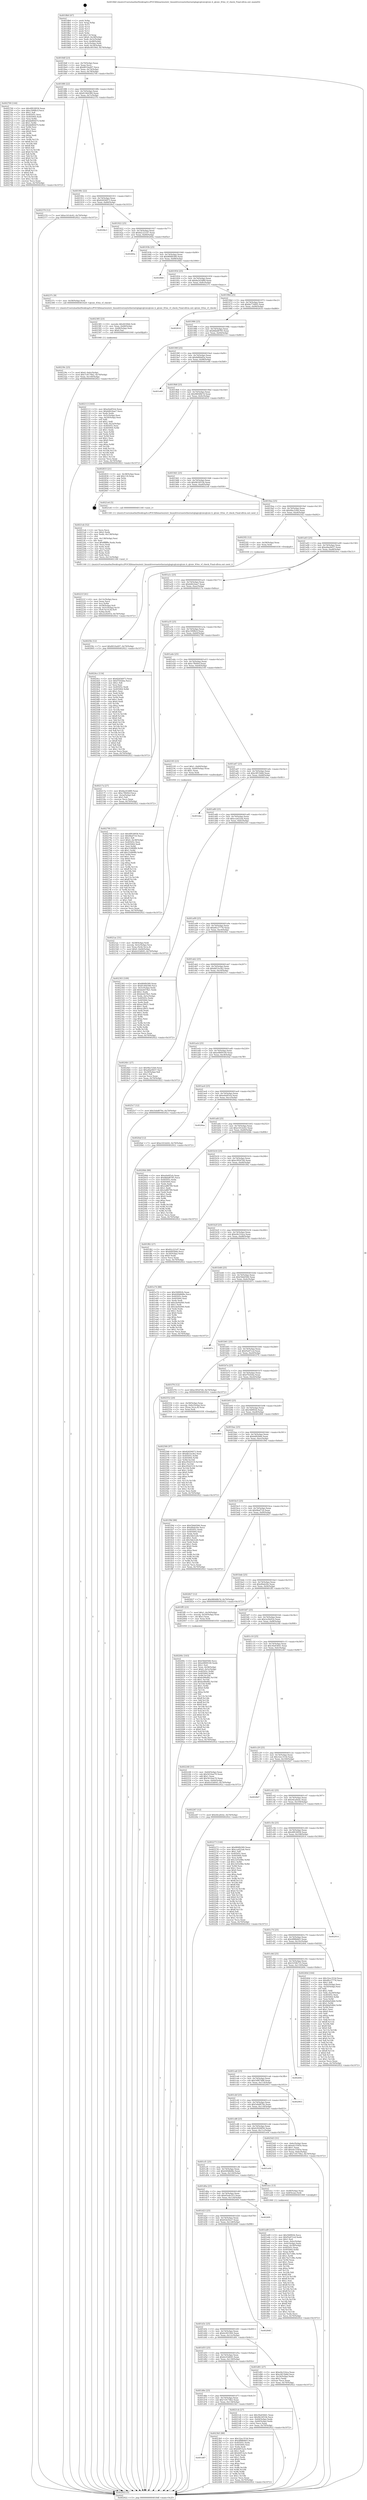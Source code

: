 digraph "0x4018b0" {
  label = "0x4018b0 (/mnt/c/Users/mathe/Desktop/tcc/POCII/binaries/extr_linuxdriversnetethernetqlogicqlcnicqlcnic.h_qlcnic_83xx_vf_check_Final-ollvm.out::main(0))"
  labelloc = "t"
  node[shape=record]

  Entry [label="",width=0.3,height=0.3,shape=circle,fillcolor=black,style=filled]
  "0x4018df" [label="{
     0x4018df [23]\l
     | [instrs]\l
     &nbsp;&nbsp;0x4018df \<+3\>: mov -0x70(%rbp),%eax\l
     &nbsp;&nbsp;0x4018e2 \<+2\>: mov %eax,%ecx\l
     &nbsp;&nbsp;0x4018e4 \<+6\>: sub $0x8010a497,%ecx\l
     &nbsp;&nbsp;0x4018ea \<+3\>: mov %eax,-0x74(%rbp)\l
     &nbsp;&nbsp;0x4018ed \<+3\>: mov %ecx,-0x78(%rbp)\l
     &nbsp;&nbsp;0x4018f0 \<+6\>: je 0000000000402700 \<main+0xe50\>\l
  }"]
  "0x402700" [label="{
     0x402700 [144]\l
     | [instrs]\l
     &nbsp;&nbsp;0x402700 \<+5\>: mov $0x4f818958,%eax\l
     &nbsp;&nbsp;0x402705 \<+5\>: mov $0xc599fb1f,%ecx\l
     &nbsp;&nbsp;0x40270a \<+2\>: mov $0x1,%dl\l
     &nbsp;&nbsp;0x40270c \<+7\>: mov 0x40505c,%esi\l
     &nbsp;&nbsp;0x402713 \<+7\>: mov 0x405064,%edi\l
     &nbsp;&nbsp;0x40271a \<+3\>: mov %esi,%r8d\l
     &nbsp;&nbsp;0x40271d \<+7\>: add $0xbbf60d75,%r8d\l
     &nbsp;&nbsp;0x402724 \<+4\>: sub $0x1,%r8d\l
     &nbsp;&nbsp;0x402728 \<+7\>: sub $0xbbf60d75,%r8d\l
     &nbsp;&nbsp;0x40272f \<+4\>: imul %r8d,%esi\l
     &nbsp;&nbsp;0x402733 \<+3\>: and $0x1,%esi\l
     &nbsp;&nbsp;0x402736 \<+3\>: cmp $0x0,%esi\l
     &nbsp;&nbsp;0x402739 \<+4\>: sete %r9b\l
     &nbsp;&nbsp;0x40273d \<+3\>: cmp $0xa,%edi\l
     &nbsp;&nbsp;0x402740 \<+4\>: setl %r10b\l
     &nbsp;&nbsp;0x402744 \<+3\>: mov %r9b,%r11b\l
     &nbsp;&nbsp;0x402747 \<+4\>: xor $0xff,%r11b\l
     &nbsp;&nbsp;0x40274b \<+3\>: mov %r10b,%bl\l
     &nbsp;&nbsp;0x40274e \<+3\>: xor $0xff,%bl\l
     &nbsp;&nbsp;0x402751 \<+3\>: xor $0x0,%dl\l
     &nbsp;&nbsp;0x402754 \<+3\>: mov %r11b,%r14b\l
     &nbsp;&nbsp;0x402757 \<+4\>: and $0x0,%r14b\l
     &nbsp;&nbsp;0x40275b \<+3\>: and %dl,%r9b\l
     &nbsp;&nbsp;0x40275e \<+3\>: mov %bl,%r15b\l
     &nbsp;&nbsp;0x402761 \<+4\>: and $0x0,%r15b\l
     &nbsp;&nbsp;0x402765 \<+3\>: and %dl,%r10b\l
     &nbsp;&nbsp;0x402768 \<+3\>: or %r9b,%r14b\l
     &nbsp;&nbsp;0x40276b \<+3\>: or %r10b,%r15b\l
     &nbsp;&nbsp;0x40276e \<+3\>: xor %r15b,%r14b\l
     &nbsp;&nbsp;0x402771 \<+3\>: or %bl,%r11b\l
     &nbsp;&nbsp;0x402774 \<+4\>: xor $0xff,%r11b\l
     &nbsp;&nbsp;0x402778 \<+3\>: or $0x0,%dl\l
     &nbsp;&nbsp;0x40277b \<+3\>: and %dl,%r11b\l
     &nbsp;&nbsp;0x40277e \<+3\>: or %r11b,%r14b\l
     &nbsp;&nbsp;0x402781 \<+4\>: test $0x1,%r14b\l
     &nbsp;&nbsp;0x402785 \<+3\>: cmovne %ecx,%eax\l
     &nbsp;&nbsp;0x402788 \<+3\>: mov %eax,-0x70(%rbp)\l
     &nbsp;&nbsp;0x40278b \<+5\>: jmp 0000000000402922 \<main+0x1072\>\l
  }"]
  "0x4018f6" [label="{
     0x4018f6 [22]\l
     | [instrs]\l
     &nbsp;&nbsp;0x4018f6 \<+5\>: jmp 00000000004018fb \<main+0x4b\>\l
     &nbsp;&nbsp;0x4018fb \<+3\>: mov -0x74(%rbp),%eax\l
     &nbsp;&nbsp;0x4018fe \<+5\>: sub $0x8146d380,%eax\l
     &nbsp;&nbsp;0x401903 \<+3\>: mov %eax,-0x7c(%rbp)\l
     &nbsp;&nbsp;0x401906 \<+6\>: je 0000000000402370 \<main+0xac0\>\l
  }"]
  Exit [label="",width=0.3,height=0.3,shape=circle,fillcolor=black,style=filled,peripheries=2]
  "0x402370" [label="{
     0x402370 [12]\l
     | [instrs]\l
     &nbsp;&nbsp;0x402370 \<+7\>: movl $0xe161dc62,-0x70(%rbp)\l
     &nbsp;&nbsp;0x402377 \<+5\>: jmp 0000000000402922 \<main+0x1072\>\l
  }"]
  "0x40190c" [label="{
     0x40190c [22]\l
     | [instrs]\l
     &nbsp;&nbsp;0x40190c \<+5\>: jmp 0000000000401911 \<main+0x61\>\l
     &nbsp;&nbsp;0x401911 \<+3\>: mov -0x74(%rbp),%eax\l
     &nbsp;&nbsp;0x401914 \<+5\>: sub $0x82656973,%eax\l
     &nbsp;&nbsp;0x401919 \<+3\>: mov %eax,-0x80(%rbp)\l
     &nbsp;&nbsp;0x40191c \<+6\>: je 00000000004028e3 \<main+0x1033\>\l
  }"]
  "0x4025fe" [label="{
     0x4025fe [12]\l
     | [instrs]\l
     &nbsp;&nbsp;0x4025fe \<+7\>: movl $0x8010a497,-0x70(%rbp)\l
     &nbsp;&nbsp;0x402605 \<+5\>: jmp 0000000000402922 \<main+0x1072\>\l
  }"]
  "0x4028e3" [label="{
     0x4028e3\l
  }", style=dashed]
  "0x401922" [label="{
     0x401922 [25]\l
     | [instrs]\l
     &nbsp;&nbsp;0x401922 \<+5\>: jmp 0000000000401927 \<main+0x77\>\l
     &nbsp;&nbsp;0x401927 \<+3\>: mov -0x74(%rbp),%eax\l
     &nbsp;&nbsp;0x40192a \<+5\>: sub $0x82c221d7,%eax\l
     &nbsp;&nbsp;0x40192f \<+6\>: mov %eax,-0x84(%rbp)\l
     &nbsp;&nbsp;0x401935 \<+6\>: je 000000000040260a \<main+0xd5a\>\l
  }"]
  "0x402566" [label="{
     0x402566 [97]\l
     | [instrs]\l
     &nbsp;&nbsp;0x402566 \<+5\>: mov $0x82656973,%edx\l
     &nbsp;&nbsp;0x40256b \<+5\>: mov $0xdb53a3b2,%esi\l
     &nbsp;&nbsp;0x402570 \<+8\>: mov 0x40505c,%r8d\l
     &nbsp;&nbsp;0x402578 \<+8\>: mov 0x405064,%r9d\l
     &nbsp;&nbsp;0x402580 \<+3\>: mov %r8d,%r10d\l
     &nbsp;&nbsp;0x402583 \<+7\>: add $0xc95d2519,%r10d\l
     &nbsp;&nbsp;0x40258a \<+4\>: sub $0x1,%r10d\l
     &nbsp;&nbsp;0x40258e \<+7\>: sub $0xc95d2519,%r10d\l
     &nbsp;&nbsp;0x402595 \<+4\>: imul %r10d,%r8d\l
     &nbsp;&nbsp;0x402599 \<+4\>: and $0x1,%r8d\l
     &nbsp;&nbsp;0x40259d \<+4\>: cmp $0x0,%r8d\l
     &nbsp;&nbsp;0x4025a1 \<+4\>: sete %r11b\l
     &nbsp;&nbsp;0x4025a5 \<+4\>: cmp $0xa,%r9d\l
     &nbsp;&nbsp;0x4025a9 \<+3\>: setl %bl\l
     &nbsp;&nbsp;0x4025ac \<+3\>: mov %r11b,%r14b\l
     &nbsp;&nbsp;0x4025af \<+3\>: and %bl,%r14b\l
     &nbsp;&nbsp;0x4025b2 \<+3\>: xor %bl,%r11b\l
     &nbsp;&nbsp;0x4025b5 \<+3\>: or %r11b,%r14b\l
     &nbsp;&nbsp;0x4025b8 \<+4\>: test $0x1,%r14b\l
     &nbsp;&nbsp;0x4025bc \<+3\>: cmovne %esi,%edx\l
     &nbsp;&nbsp;0x4025bf \<+3\>: mov %edx,-0x70(%rbp)\l
     &nbsp;&nbsp;0x4025c2 \<+5\>: jmp 0000000000402922 \<main+0x1072\>\l
  }"]
  "0x40260a" [label="{
     0x40260a\l
  }", style=dashed]
  "0x40193b" [label="{
     0x40193b [25]\l
     | [instrs]\l
     &nbsp;&nbsp;0x40193b \<+5\>: jmp 0000000000401940 \<main+0x90\>\l
     &nbsp;&nbsp;0x401940 \<+3\>: mov -0x74(%rbp),%eax\l
     &nbsp;&nbsp;0x401943 \<+5\>: sub $0x884fb589,%eax\l
     &nbsp;&nbsp;0x401948 \<+6\>: mov %eax,-0x88(%rbp)\l
     &nbsp;&nbsp;0x40194e \<+6\>: je 00000000004028b6 \<main+0x1006\>\l
  }"]
  "0x401d87" [label="{
     0x401d87\l
  }", style=dashed]
  "0x4028b6" [label="{
     0x4028b6\l
  }", style=dashed]
  "0x401954" [label="{
     0x401954 [25]\l
     | [instrs]\l
     &nbsp;&nbsp;0x401954 \<+5\>: jmp 0000000000401959 \<main+0xa9\>\l
     &nbsp;&nbsp;0x401959 \<+3\>: mov -0x74(%rbp),%eax\l
     &nbsp;&nbsp;0x40195c \<+5\>: sub $0x8a243d89,%eax\l
     &nbsp;&nbsp;0x401961 \<+6\>: mov %eax,-0x8c(%rbp)\l
     &nbsp;&nbsp;0x401967 \<+6\>: je 000000000040237c \<main+0xacc\>\l
  }"]
  "0x4023b5" [label="{
     0x4023b5 [88]\l
     | [instrs]\l
     &nbsp;&nbsp;0x4023b5 \<+5\>: mov $0x32ec353d,%eax\l
     &nbsp;&nbsp;0x4023ba \<+5\>: mov $0x4f88b8d3,%ecx\l
     &nbsp;&nbsp;0x4023bf \<+7\>: mov 0x40505c,%edx\l
     &nbsp;&nbsp;0x4023c6 \<+7\>: mov 0x405064,%esi\l
     &nbsp;&nbsp;0x4023cd \<+2\>: mov %edx,%edi\l
     &nbsp;&nbsp;0x4023cf \<+6\>: sub $0xb4f53a3c,%edi\l
     &nbsp;&nbsp;0x4023d5 \<+3\>: sub $0x1,%edi\l
     &nbsp;&nbsp;0x4023d8 \<+6\>: add $0xb4f53a3c,%edi\l
     &nbsp;&nbsp;0x4023de \<+3\>: imul %edi,%edx\l
     &nbsp;&nbsp;0x4023e1 \<+3\>: and $0x1,%edx\l
     &nbsp;&nbsp;0x4023e4 \<+3\>: cmp $0x0,%edx\l
     &nbsp;&nbsp;0x4023e7 \<+4\>: sete %r8b\l
     &nbsp;&nbsp;0x4023eb \<+3\>: cmp $0xa,%esi\l
     &nbsp;&nbsp;0x4023ee \<+4\>: setl %r9b\l
     &nbsp;&nbsp;0x4023f2 \<+3\>: mov %r8b,%r10b\l
     &nbsp;&nbsp;0x4023f5 \<+3\>: and %r9b,%r10b\l
     &nbsp;&nbsp;0x4023f8 \<+3\>: xor %r9b,%r8b\l
     &nbsp;&nbsp;0x4023fb \<+3\>: or %r8b,%r10b\l
     &nbsp;&nbsp;0x4023fe \<+4\>: test $0x1,%r10b\l
     &nbsp;&nbsp;0x402402 \<+3\>: cmovne %ecx,%eax\l
     &nbsp;&nbsp;0x402405 \<+3\>: mov %eax,-0x70(%rbp)\l
     &nbsp;&nbsp;0x402408 \<+5\>: jmp 0000000000402922 \<main+0x1072\>\l
  }"]
  "0x40237c" [label="{
     0x40237c [9]\l
     | [instrs]\l
     &nbsp;&nbsp;0x40237c \<+4\>: mov -0x58(%rbp),%rdi\l
     &nbsp;&nbsp;0x402380 \<+5\>: call 0000000000401620 \<qlcnic_83xx_vf_check\>\l
     | [calls]\l
     &nbsp;&nbsp;0x401620 \{1\} (/mnt/c/Users/mathe/Desktop/tcc/POCII/binaries/extr_linuxdriversnetethernetqlogicqlcnicqlcnic.h_qlcnic_83xx_vf_check_Final-ollvm.out::qlcnic_83xx_vf_check)\l
  }"]
  "0x40196d" [label="{
     0x40196d [25]\l
     | [instrs]\l
     &nbsp;&nbsp;0x40196d \<+5\>: jmp 0000000000401972 \<main+0xc2\>\l
     &nbsp;&nbsp;0x401972 \<+3\>: mov -0x74(%rbp),%eax\l
     &nbsp;&nbsp;0x401975 \<+5\>: sub $0x8a77d495,%eax\l
     &nbsp;&nbsp;0x40197a \<+6\>: mov %eax,-0x90(%rbp)\l
     &nbsp;&nbsp;0x401980 \<+6\>: je 0000000000402616 \<main+0xd66\>\l
  }"]
  "0x40239c" [label="{
     0x40239c [25]\l
     | [instrs]\l
     &nbsp;&nbsp;0x40239c \<+7\>: movl $0x0,-0x6c(%rbp)\l
     &nbsp;&nbsp;0x4023a3 \<+7\>: movl $0x7c9170b2,-0x70(%rbp)\l
     &nbsp;&nbsp;0x4023aa \<+6\>: mov %eax,-0x140(%rbp)\l
     &nbsp;&nbsp;0x4023b0 \<+5\>: jmp 0000000000402922 \<main+0x1072\>\l
  }"]
  "0x402616" [label="{
     0x402616\l
  }", style=dashed]
  "0x401986" [label="{
     0x401986 [25]\l
     | [instrs]\l
     &nbsp;&nbsp;0x401986 \<+5\>: jmp 000000000040198b \<main+0xdb\>\l
     &nbsp;&nbsp;0x40198b \<+3\>: mov -0x74(%rbp),%eax\l
     &nbsp;&nbsp;0x40198e \<+5\>: sub $0x8bbd8785,%eax\l
     &nbsp;&nbsp;0x401993 \<+6\>: mov %eax,-0x94(%rbp)\l
     &nbsp;&nbsp;0x401999 \<+6\>: je 0000000000402113 \<main+0x863\>\l
  }"]
  "0x402385" [label="{
     0x402385 [23]\l
     | [instrs]\l
     &nbsp;&nbsp;0x402385 \<+10\>: movabs $0x4030b6,%rdi\l
     &nbsp;&nbsp;0x40238f \<+3\>: mov %eax,-0x68(%rbp)\l
     &nbsp;&nbsp;0x402392 \<+3\>: mov -0x68(%rbp),%esi\l
     &nbsp;&nbsp;0x402395 \<+2\>: mov $0x0,%al\l
     &nbsp;&nbsp;0x402397 \<+5\>: call 0000000000401040 \<printf@plt\>\l
     | [calls]\l
     &nbsp;&nbsp;0x401040 \{1\} (unknown)\l
  }"]
  "0x402113" [label="{
     0x402113 [103]\l
     | [instrs]\l
     &nbsp;&nbsp;0x402113 \<+5\>: mov $0xe0a0f3cb,%eax\l
     &nbsp;&nbsp;0x402118 \<+5\>: mov $0xb0624aa7,%ecx\l
     &nbsp;&nbsp;0x40211d \<+2\>: xor %edx,%edx\l
     &nbsp;&nbsp;0x40211f \<+3\>: mov -0x5c(%rbp),%esi\l
     &nbsp;&nbsp;0x402122 \<+3\>: cmp -0x50(%rbp),%esi\l
     &nbsp;&nbsp;0x402125 \<+4\>: setl %dil\l
     &nbsp;&nbsp;0x402129 \<+4\>: and $0x1,%dil\l
     &nbsp;&nbsp;0x40212d \<+4\>: mov %dil,-0x2a(%rbp)\l
     &nbsp;&nbsp;0x402131 \<+7\>: mov 0x40505c,%esi\l
     &nbsp;&nbsp;0x402138 \<+8\>: mov 0x405064,%r8d\l
     &nbsp;&nbsp;0x402140 \<+3\>: sub $0x1,%edx\l
     &nbsp;&nbsp;0x402143 \<+3\>: mov %esi,%r9d\l
     &nbsp;&nbsp;0x402146 \<+3\>: add %edx,%r9d\l
     &nbsp;&nbsp;0x402149 \<+4\>: imul %r9d,%esi\l
     &nbsp;&nbsp;0x40214d \<+3\>: and $0x1,%esi\l
     &nbsp;&nbsp;0x402150 \<+3\>: cmp $0x0,%esi\l
     &nbsp;&nbsp;0x402153 \<+4\>: sete %dil\l
     &nbsp;&nbsp;0x402157 \<+4\>: cmp $0xa,%r8d\l
     &nbsp;&nbsp;0x40215b \<+4\>: setl %r10b\l
     &nbsp;&nbsp;0x40215f \<+3\>: mov %dil,%r11b\l
     &nbsp;&nbsp;0x402162 \<+3\>: and %r10b,%r11b\l
     &nbsp;&nbsp;0x402165 \<+3\>: xor %r10b,%dil\l
     &nbsp;&nbsp;0x402168 \<+3\>: or %dil,%r11b\l
     &nbsp;&nbsp;0x40216b \<+4\>: test $0x1,%r11b\l
     &nbsp;&nbsp;0x40216f \<+3\>: cmovne %ecx,%eax\l
     &nbsp;&nbsp;0x402172 \<+3\>: mov %eax,-0x70(%rbp)\l
     &nbsp;&nbsp;0x402175 \<+5\>: jmp 0000000000402922 \<main+0x1072\>\l
  }"]
  "0x40199f" [label="{
     0x40199f [25]\l
     | [instrs]\l
     &nbsp;&nbsp;0x40199f \<+5\>: jmp 00000000004019a4 \<main+0xf4\>\l
     &nbsp;&nbsp;0x4019a4 \<+3\>: mov -0x74(%rbp),%eax\l
     &nbsp;&nbsp;0x4019a7 \<+5\>: sub $0x8d0fa85a,%eax\l
     &nbsp;&nbsp;0x4019ac \<+6\>: mov %eax,-0x98(%rbp)\l
     &nbsp;&nbsp;0x4019b2 \<+6\>: je 0000000000401e68 \<main+0x5b8\>\l
  }"]
  "0x40221f" [label="{
     0x40221f [41]\l
     | [instrs]\l
     &nbsp;&nbsp;0x40221f \<+6\>: mov -0x13c(%rbp),%ecx\l
     &nbsp;&nbsp;0x402225 \<+3\>: imul %eax,%ecx\l
     &nbsp;&nbsp;0x402228 \<+4\>: mov %cx,%r8w\l
     &nbsp;&nbsp;0x40222c \<+4\>: mov -0x58(%rbp),%r9\l
     &nbsp;&nbsp;0x402230 \<+4\>: movslq -0x5c(%rbp),%r10\l
     &nbsp;&nbsp;0x402234 \<+4\>: mov (%r9,%r10,8),%r9\l
     &nbsp;&nbsp;0x402238 \<+4\>: mov %r8w,(%r9)\l
     &nbsp;&nbsp;0x40223c \<+7\>: movl $0x2e2fe91b,-0x70(%rbp)\l
     &nbsp;&nbsp;0x402243 \<+5\>: jmp 0000000000402922 \<main+0x1072\>\l
  }"]
  "0x401e68" [label="{
     0x401e68\l
  }", style=dashed]
  "0x4019b8" [label="{
     0x4019b8 [25]\l
     | [instrs]\l
     &nbsp;&nbsp;0x4019b8 \<+5\>: jmp 00000000004019bd \<main+0x10d\>\l
     &nbsp;&nbsp;0x4019bd \<+3\>: mov -0x74(%rbp),%eax\l
     &nbsp;&nbsp;0x4019c0 \<+5\>: sub $0x98048b7d,%eax\l
     &nbsp;&nbsp;0x4019c5 \<+6\>: mov %eax,-0x9c(%rbp)\l
     &nbsp;&nbsp;0x4019cb \<+6\>: je 0000000000402833 \<main+0xf83\>\l
  }"]
  "0x4021eb" [label="{
     0x4021eb [52]\l
     | [instrs]\l
     &nbsp;&nbsp;0x4021eb \<+2\>: xor %ecx,%ecx\l
     &nbsp;&nbsp;0x4021ed \<+5\>: mov $0x2,%edx\l
     &nbsp;&nbsp;0x4021f2 \<+6\>: mov %edx,-0x138(%rbp)\l
     &nbsp;&nbsp;0x4021f8 \<+1\>: cltd\l
     &nbsp;&nbsp;0x4021f9 \<+6\>: mov -0x138(%rbp),%esi\l
     &nbsp;&nbsp;0x4021ff \<+2\>: idiv %esi\l
     &nbsp;&nbsp;0x402201 \<+6\>: imul $0xfffffffe,%edx,%edx\l
     &nbsp;&nbsp;0x402207 \<+2\>: mov %ecx,%edi\l
     &nbsp;&nbsp;0x402209 \<+2\>: sub %edx,%edi\l
     &nbsp;&nbsp;0x40220b \<+2\>: mov %ecx,%edx\l
     &nbsp;&nbsp;0x40220d \<+3\>: sub $0x1,%edx\l
     &nbsp;&nbsp;0x402210 \<+2\>: add %edx,%edi\l
     &nbsp;&nbsp;0x402212 \<+2\>: sub %edi,%ecx\l
     &nbsp;&nbsp;0x402214 \<+6\>: mov %ecx,-0x13c(%rbp)\l
     &nbsp;&nbsp;0x40221a \<+5\>: call 0000000000401160 \<next_i\>\l
     | [calls]\l
     &nbsp;&nbsp;0x401160 \{1\} (/mnt/c/Users/mathe/Desktop/tcc/POCII/binaries/extr_linuxdriversnetethernetqlogicqlcnicqlcnic.h_qlcnic_83xx_vf_check_Final-ollvm.out::next_i)\l
  }"]
  "0x402833" [label="{
     0x402833 [21]\l
     | [instrs]\l
     &nbsp;&nbsp;0x402833 \<+3\>: mov -0x38(%rbp),%eax\l
     &nbsp;&nbsp;0x402836 \<+7\>: add $0x118,%rsp\l
     &nbsp;&nbsp;0x40283d \<+1\>: pop %rbx\l
     &nbsp;&nbsp;0x40283e \<+2\>: pop %r12\l
     &nbsp;&nbsp;0x402840 \<+2\>: pop %r13\l
     &nbsp;&nbsp;0x402842 \<+2\>: pop %r14\l
     &nbsp;&nbsp;0x402844 \<+2\>: pop %r15\l
     &nbsp;&nbsp;0x402846 \<+1\>: pop %rbp\l
     &nbsp;&nbsp;0x402847 \<+1\>: ret\l
  }"]
  "0x4019d1" [label="{
     0x4019d1 [25]\l
     | [instrs]\l
     &nbsp;&nbsp;0x4019d1 \<+5\>: jmp 00000000004019d6 \<main+0x126\>\l
     &nbsp;&nbsp;0x4019d6 \<+3\>: mov -0x74(%rbp),%eax\l
     &nbsp;&nbsp;0x4019d9 \<+5\>: sub $0x9b16f33b,%eax\l
     &nbsp;&nbsp;0x4019de \<+6\>: mov %eax,-0xa0(%rbp)\l
     &nbsp;&nbsp;0x4019e4 \<+6\>: je 00000000004021e6 \<main+0x936\>\l
  }"]
  "0x401d6e" [label="{
     0x401d6e [25]\l
     | [instrs]\l
     &nbsp;&nbsp;0x401d6e \<+5\>: jmp 0000000000401d73 \<main+0x4c3\>\l
     &nbsp;&nbsp;0x401d73 \<+3\>: mov -0x74(%rbp),%eax\l
     &nbsp;&nbsp;0x401d76 \<+5\>: sub $0x7c9170b2,%eax\l
     &nbsp;&nbsp;0x401d7b \<+6\>: mov %eax,-0x134(%rbp)\l
     &nbsp;&nbsp;0x401d81 \<+6\>: je 00000000004023b5 \<main+0xb05\>\l
  }"]
  "0x4021e6" [label="{
     0x4021e6 [5]\l
     | [instrs]\l
     &nbsp;&nbsp;0x4021e6 \<+5\>: call 0000000000401160 \<next_i\>\l
     | [calls]\l
     &nbsp;&nbsp;0x401160 \{1\} (/mnt/c/Users/mathe/Desktop/tcc/POCII/binaries/extr_linuxdriversnetethernetqlogicqlcnicqlcnic.h_qlcnic_83xx_vf_check_Final-ollvm.out::next_i)\l
  }"]
  "0x4019ea" [label="{
     0x4019ea [25]\l
     | [instrs]\l
     &nbsp;&nbsp;0x4019ea \<+5\>: jmp 00000000004019ef \<main+0x13f\>\l
     &nbsp;&nbsp;0x4019ef \<+3\>: mov -0x74(%rbp),%eax\l
     &nbsp;&nbsp;0x4019f2 \<+5\>: sub $0x9fac52b0,%eax\l
     &nbsp;&nbsp;0x4019f7 \<+6\>: mov %eax,-0xa4(%rbp)\l
     &nbsp;&nbsp;0x4019fd \<+6\>: je 00000000004025f2 \<main+0xd42\>\l
  }"]
  "0x4021cb" [label="{
     0x4021cb [27]\l
     | [instrs]\l
     &nbsp;&nbsp;0x4021cb \<+5\>: mov $0x30a93641,%eax\l
     &nbsp;&nbsp;0x4021d0 \<+5\>: mov $0x9b16f33b,%ecx\l
     &nbsp;&nbsp;0x4021d5 \<+3\>: mov -0x64(%rbp),%edx\l
     &nbsp;&nbsp;0x4021d8 \<+3\>: cmp -0x60(%rbp),%edx\l
     &nbsp;&nbsp;0x4021db \<+3\>: cmovl %ecx,%eax\l
     &nbsp;&nbsp;0x4021de \<+3\>: mov %eax,-0x70(%rbp)\l
     &nbsp;&nbsp;0x4021e1 \<+5\>: jmp 0000000000402922 \<main+0x1072\>\l
  }"]
  "0x4025f2" [label="{
     0x4025f2 [12]\l
     | [instrs]\l
     &nbsp;&nbsp;0x4025f2 \<+4\>: mov -0x58(%rbp),%rax\l
     &nbsp;&nbsp;0x4025f6 \<+3\>: mov %rax,%rdi\l
     &nbsp;&nbsp;0x4025f9 \<+5\>: call 0000000000401030 \<free@plt\>\l
     | [calls]\l
     &nbsp;&nbsp;0x401030 \{1\} (unknown)\l
  }"]
  "0x401a03" [label="{
     0x401a03 [25]\l
     | [instrs]\l
     &nbsp;&nbsp;0x401a03 \<+5\>: jmp 0000000000401a08 \<main+0x158\>\l
     &nbsp;&nbsp;0x401a08 \<+3\>: mov -0x74(%rbp),%eax\l
     &nbsp;&nbsp;0x401a0b \<+5\>: sub $0xa9ae9d37,%eax\l
     &nbsp;&nbsp;0x401a10 \<+6\>: mov %eax,-0xa8(%rbp)\l
     &nbsp;&nbsp;0x401a16 \<+6\>: je 00000000004024cc \<main+0xc1c\>\l
  }"]
  "0x4021ac" [label="{
     0x4021ac [31]\l
     | [instrs]\l
     &nbsp;&nbsp;0x4021ac \<+4\>: mov -0x58(%rbp),%rdi\l
     &nbsp;&nbsp;0x4021b0 \<+4\>: movslq -0x5c(%rbp),%rcx\l
     &nbsp;&nbsp;0x4021b4 \<+4\>: mov %rax,(%rdi,%rcx,8)\l
     &nbsp;&nbsp;0x4021b8 \<+7\>: movl $0x0,-0x64(%rbp)\l
     &nbsp;&nbsp;0x4021bf \<+7\>: movl $0x6c03d045,-0x70(%rbp)\l
     &nbsp;&nbsp;0x4021c6 \<+5\>: jmp 0000000000402922 \<main+0x1072\>\l
  }"]
  "0x4024cc" [label="{
     0x4024cc [134]\l
     | [instrs]\l
     &nbsp;&nbsp;0x4024cc \<+5\>: mov $0x82656973,%eax\l
     &nbsp;&nbsp;0x4024d1 \<+5\>: mov $0xf7f2f2ba,%ecx\l
     &nbsp;&nbsp;0x4024d6 \<+2\>: mov $0x1,%dl\l
     &nbsp;&nbsp;0x4024d8 \<+2\>: xor %esi,%esi\l
     &nbsp;&nbsp;0x4024da \<+7\>: mov 0x40505c,%edi\l
     &nbsp;&nbsp;0x4024e1 \<+8\>: mov 0x405064,%r8d\l
     &nbsp;&nbsp;0x4024e9 \<+3\>: sub $0x1,%esi\l
     &nbsp;&nbsp;0x4024ec \<+3\>: mov %edi,%r9d\l
     &nbsp;&nbsp;0x4024ef \<+3\>: add %esi,%r9d\l
     &nbsp;&nbsp;0x4024f2 \<+4\>: imul %r9d,%edi\l
     &nbsp;&nbsp;0x4024f6 \<+3\>: and $0x1,%edi\l
     &nbsp;&nbsp;0x4024f9 \<+3\>: cmp $0x0,%edi\l
     &nbsp;&nbsp;0x4024fc \<+4\>: sete %r10b\l
     &nbsp;&nbsp;0x402500 \<+4\>: cmp $0xa,%r8d\l
     &nbsp;&nbsp;0x402504 \<+4\>: setl %r11b\l
     &nbsp;&nbsp;0x402508 \<+3\>: mov %r10b,%bl\l
     &nbsp;&nbsp;0x40250b \<+3\>: xor $0xff,%bl\l
     &nbsp;&nbsp;0x40250e \<+3\>: mov %r11b,%r14b\l
     &nbsp;&nbsp;0x402511 \<+4\>: xor $0xff,%r14b\l
     &nbsp;&nbsp;0x402515 \<+3\>: xor $0x0,%dl\l
     &nbsp;&nbsp;0x402518 \<+3\>: mov %bl,%r15b\l
     &nbsp;&nbsp;0x40251b \<+4\>: and $0x0,%r15b\l
     &nbsp;&nbsp;0x40251f \<+3\>: and %dl,%r10b\l
     &nbsp;&nbsp;0x402522 \<+3\>: mov %r14b,%r12b\l
     &nbsp;&nbsp;0x402525 \<+4\>: and $0x0,%r12b\l
     &nbsp;&nbsp;0x402529 \<+3\>: and %dl,%r11b\l
     &nbsp;&nbsp;0x40252c \<+3\>: or %r10b,%r15b\l
     &nbsp;&nbsp;0x40252f \<+3\>: or %r11b,%r12b\l
     &nbsp;&nbsp;0x402532 \<+3\>: xor %r12b,%r15b\l
     &nbsp;&nbsp;0x402535 \<+3\>: or %r14b,%bl\l
     &nbsp;&nbsp;0x402538 \<+3\>: xor $0xff,%bl\l
     &nbsp;&nbsp;0x40253b \<+3\>: or $0x0,%dl\l
     &nbsp;&nbsp;0x40253e \<+2\>: and %dl,%bl\l
     &nbsp;&nbsp;0x402540 \<+3\>: or %bl,%r15b\l
     &nbsp;&nbsp;0x402543 \<+4\>: test $0x1,%r15b\l
     &nbsp;&nbsp;0x402547 \<+3\>: cmovne %ecx,%eax\l
     &nbsp;&nbsp;0x40254a \<+3\>: mov %eax,-0x70(%rbp)\l
     &nbsp;&nbsp;0x40254d \<+5\>: jmp 0000000000402922 \<main+0x1072\>\l
  }"]
  "0x401a1c" [label="{
     0x401a1c [25]\l
     | [instrs]\l
     &nbsp;&nbsp;0x401a1c \<+5\>: jmp 0000000000401a21 \<main+0x171\>\l
     &nbsp;&nbsp;0x401a21 \<+3\>: mov -0x74(%rbp),%eax\l
     &nbsp;&nbsp;0x401a24 \<+5\>: sub $0xb0624aa7,%eax\l
     &nbsp;&nbsp;0x401a29 \<+6\>: mov %eax,-0xac(%rbp)\l
     &nbsp;&nbsp;0x401a2f \<+6\>: je 000000000040217a \<main+0x8ca\>\l
  }"]
  "0x40200c" [label="{
     0x40200c [163]\l
     | [instrs]\l
     &nbsp;&nbsp;0x40200c \<+5\>: mov $0xf3bb0566,%ecx\l
     &nbsp;&nbsp;0x402011 \<+5\>: mov $0xe0809100,%edx\l
     &nbsp;&nbsp;0x402016 \<+3\>: mov $0x1,%sil\l
     &nbsp;&nbsp;0x402019 \<+4\>: mov %rax,-0x58(%rbp)\l
     &nbsp;&nbsp;0x40201d \<+7\>: movl $0x0,-0x5c(%rbp)\l
     &nbsp;&nbsp;0x402024 \<+8\>: mov 0x40505c,%r8d\l
     &nbsp;&nbsp;0x40202c \<+8\>: mov 0x405064,%r9d\l
     &nbsp;&nbsp;0x402034 \<+3\>: mov %r8d,%r10d\l
     &nbsp;&nbsp;0x402037 \<+7\>: sub $0xbc89ef82,%r10d\l
     &nbsp;&nbsp;0x40203e \<+4\>: sub $0x1,%r10d\l
     &nbsp;&nbsp;0x402042 \<+7\>: add $0xbc89ef82,%r10d\l
     &nbsp;&nbsp;0x402049 \<+4\>: imul %r10d,%r8d\l
     &nbsp;&nbsp;0x40204d \<+4\>: and $0x1,%r8d\l
     &nbsp;&nbsp;0x402051 \<+4\>: cmp $0x0,%r8d\l
     &nbsp;&nbsp;0x402055 \<+4\>: sete %r11b\l
     &nbsp;&nbsp;0x402059 \<+4\>: cmp $0xa,%r9d\l
     &nbsp;&nbsp;0x40205d \<+3\>: setl %bl\l
     &nbsp;&nbsp;0x402060 \<+3\>: mov %r11b,%r14b\l
     &nbsp;&nbsp;0x402063 \<+4\>: xor $0xff,%r14b\l
     &nbsp;&nbsp;0x402067 \<+3\>: mov %bl,%r15b\l
     &nbsp;&nbsp;0x40206a \<+4\>: xor $0xff,%r15b\l
     &nbsp;&nbsp;0x40206e \<+4\>: xor $0x0,%sil\l
     &nbsp;&nbsp;0x402072 \<+3\>: mov %r14b,%r12b\l
     &nbsp;&nbsp;0x402075 \<+4\>: and $0x0,%r12b\l
     &nbsp;&nbsp;0x402079 \<+3\>: and %sil,%r11b\l
     &nbsp;&nbsp;0x40207c \<+3\>: mov %r15b,%r13b\l
     &nbsp;&nbsp;0x40207f \<+4\>: and $0x0,%r13b\l
     &nbsp;&nbsp;0x402083 \<+3\>: and %sil,%bl\l
     &nbsp;&nbsp;0x402086 \<+3\>: or %r11b,%r12b\l
     &nbsp;&nbsp;0x402089 \<+3\>: or %bl,%r13b\l
     &nbsp;&nbsp;0x40208c \<+3\>: xor %r13b,%r12b\l
     &nbsp;&nbsp;0x40208f \<+3\>: or %r15b,%r14b\l
     &nbsp;&nbsp;0x402092 \<+4\>: xor $0xff,%r14b\l
     &nbsp;&nbsp;0x402096 \<+4\>: or $0x0,%sil\l
     &nbsp;&nbsp;0x40209a \<+3\>: and %sil,%r14b\l
     &nbsp;&nbsp;0x40209d \<+3\>: or %r14b,%r12b\l
     &nbsp;&nbsp;0x4020a0 \<+4\>: test $0x1,%r12b\l
     &nbsp;&nbsp;0x4020a4 \<+3\>: cmovne %edx,%ecx\l
     &nbsp;&nbsp;0x4020a7 \<+3\>: mov %ecx,-0x70(%rbp)\l
     &nbsp;&nbsp;0x4020aa \<+5\>: jmp 0000000000402922 \<main+0x1072\>\l
  }"]
  "0x40217a" [label="{
     0x40217a [27]\l
     | [instrs]\l
     &nbsp;&nbsp;0x40217a \<+5\>: mov $0x8a243d89,%eax\l
     &nbsp;&nbsp;0x40217f \<+5\>: mov $0xc7f649cf,%ecx\l
     &nbsp;&nbsp;0x402184 \<+3\>: mov -0x2a(%rbp),%dl\l
     &nbsp;&nbsp;0x402187 \<+3\>: test $0x1,%dl\l
     &nbsp;&nbsp;0x40218a \<+3\>: cmovne %ecx,%eax\l
     &nbsp;&nbsp;0x40218d \<+3\>: mov %eax,-0x70(%rbp)\l
     &nbsp;&nbsp;0x402190 \<+5\>: jmp 0000000000402922 \<main+0x1072\>\l
  }"]
  "0x401a35" [label="{
     0x401a35 [25]\l
     | [instrs]\l
     &nbsp;&nbsp;0x401a35 \<+5\>: jmp 0000000000401a3a \<main+0x18a\>\l
     &nbsp;&nbsp;0x401a3a \<+3\>: mov -0x74(%rbp),%eax\l
     &nbsp;&nbsp;0x401a3d \<+5\>: sub $0xc599fb1f,%eax\l
     &nbsp;&nbsp;0x401a42 \<+6\>: mov %eax,-0xb0(%rbp)\l
     &nbsp;&nbsp;0x401a48 \<+6\>: je 0000000000402790 \<main+0xee0\>\l
  }"]
  "0x401ed9" [label="{
     0x401ed9 [157]\l
     | [instrs]\l
     &nbsp;&nbsp;0x401ed9 \<+5\>: mov $0x5fd992b,%ecx\l
     &nbsp;&nbsp;0x401ede \<+5\>: mov $0xf5a97ccd,%edx\l
     &nbsp;&nbsp;0x401ee3 \<+3\>: mov $0x1,%sil\l
     &nbsp;&nbsp;0x401ee6 \<+3\>: mov %eax,-0x4c(%rbp)\l
     &nbsp;&nbsp;0x401ee9 \<+3\>: mov -0x4c(%rbp),%eax\l
     &nbsp;&nbsp;0x401eec \<+3\>: mov %eax,-0x30(%rbp)\l
     &nbsp;&nbsp;0x401eef \<+7\>: mov 0x40505c,%eax\l
     &nbsp;&nbsp;0x401ef6 \<+8\>: mov 0x405064,%r8d\l
     &nbsp;&nbsp;0x401efe \<+3\>: mov %eax,%r9d\l
     &nbsp;&nbsp;0x401f01 \<+7\>: add $0x7b27c98c,%r9d\l
     &nbsp;&nbsp;0x401f08 \<+4\>: sub $0x1,%r9d\l
     &nbsp;&nbsp;0x401f0c \<+7\>: sub $0x7b27c98c,%r9d\l
     &nbsp;&nbsp;0x401f13 \<+4\>: imul %r9d,%eax\l
     &nbsp;&nbsp;0x401f17 \<+3\>: and $0x1,%eax\l
     &nbsp;&nbsp;0x401f1a \<+3\>: cmp $0x0,%eax\l
     &nbsp;&nbsp;0x401f1d \<+4\>: sete %r10b\l
     &nbsp;&nbsp;0x401f21 \<+4\>: cmp $0xa,%r8d\l
     &nbsp;&nbsp;0x401f25 \<+4\>: setl %r11b\l
     &nbsp;&nbsp;0x401f29 \<+3\>: mov %r10b,%bl\l
     &nbsp;&nbsp;0x401f2c \<+3\>: xor $0xff,%bl\l
     &nbsp;&nbsp;0x401f2f \<+3\>: mov %r11b,%r14b\l
     &nbsp;&nbsp;0x401f32 \<+4\>: xor $0xff,%r14b\l
     &nbsp;&nbsp;0x401f36 \<+4\>: xor $0x1,%sil\l
     &nbsp;&nbsp;0x401f3a \<+3\>: mov %bl,%r15b\l
     &nbsp;&nbsp;0x401f3d \<+4\>: and $0xff,%r15b\l
     &nbsp;&nbsp;0x401f41 \<+3\>: and %sil,%r10b\l
     &nbsp;&nbsp;0x401f44 \<+3\>: mov %r14b,%r12b\l
     &nbsp;&nbsp;0x401f47 \<+4\>: and $0xff,%r12b\l
     &nbsp;&nbsp;0x401f4b \<+3\>: and %sil,%r11b\l
     &nbsp;&nbsp;0x401f4e \<+3\>: or %r10b,%r15b\l
     &nbsp;&nbsp;0x401f51 \<+3\>: or %r11b,%r12b\l
     &nbsp;&nbsp;0x401f54 \<+3\>: xor %r12b,%r15b\l
     &nbsp;&nbsp;0x401f57 \<+3\>: or %r14b,%bl\l
     &nbsp;&nbsp;0x401f5a \<+3\>: xor $0xff,%bl\l
     &nbsp;&nbsp;0x401f5d \<+4\>: or $0x1,%sil\l
     &nbsp;&nbsp;0x401f61 \<+3\>: and %sil,%bl\l
     &nbsp;&nbsp;0x401f64 \<+3\>: or %bl,%r15b\l
     &nbsp;&nbsp;0x401f67 \<+4\>: test $0x1,%r15b\l
     &nbsp;&nbsp;0x401f6b \<+3\>: cmovne %edx,%ecx\l
     &nbsp;&nbsp;0x401f6e \<+3\>: mov %ecx,-0x70(%rbp)\l
     &nbsp;&nbsp;0x401f71 \<+5\>: jmp 0000000000402922 \<main+0x1072\>\l
  }"]
  "0x402790" [label="{
     0x402790 [151]\l
     | [instrs]\l
     &nbsp;&nbsp;0x402790 \<+5\>: mov $0x4f818958,%eax\l
     &nbsp;&nbsp;0x402795 \<+5\>: mov $0x9baf716,%ecx\l
     &nbsp;&nbsp;0x40279a \<+2\>: mov $0x1,%dl\l
     &nbsp;&nbsp;0x40279c \<+7\>: movl $0x0,-0x38(%rbp)\l
     &nbsp;&nbsp;0x4027a3 \<+7\>: mov 0x40505c,%esi\l
     &nbsp;&nbsp;0x4027aa \<+7\>: mov 0x405064,%edi\l
     &nbsp;&nbsp;0x4027b1 \<+3\>: mov %esi,%r8d\l
     &nbsp;&nbsp;0x4027b4 \<+7\>: sub $0x31680ff4,%r8d\l
     &nbsp;&nbsp;0x4027bb \<+4\>: sub $0x1,%r8d\l
     &nbsp;&nbsp;0x4027bf \<+7\>: add $0x31680ff4,%r8d\l
     &nbsp;&nbsp;0x4027c6 \<+4\>: imul %r8d,%esi\l
     &nbsp;&nbsp;0x4027ca \<+3\>: and $0x1,%esi\l
     &nbsp;&nbsp;0x4027cd \<+3\>: cmp $0x0,%esi\l
     &nbsp;&nbsp;0x4027d0 \<+4\>: sete %r9b\l
     &nbsp;&nbsp;0x4027d4 \<+3\>: cmp $0xa,%edi\l
     &nbsp;&nbsp;0x4027d7 \<+4\>: setl %r10b\l
     &nbsp;&nbsp;0x4027db \<+3\>: mov %r9b,%r11b\l
     &nbsp;&nbsp;0x4027de \<+4\>: xor $0xff,%r11b\l
     &nbsp;&nbsp;0x4027e2 \<+3\>: mov %r10b,%bl\l
     &nbsp;&nbsp;0x4027e5 \<+3\>: xor $0xff,%bl\l
     &nbsp;&nbsp;0x4027e8 \<+3\>: xor $0x1,%dl\l
     &nbsp;&nbsp;0x4027eb \<+3\>: mov %r11b,%r14b\l
     &nbsp;&nbsp;0x4027ee \<+4\>: and $0xff,%r14b\l
     &nbsp;&nbsp;0x4027f2 \<+3\>: and %dl,%r9b\l
     &nbsp;&nbsp;0x4027f5 \<+3\>: mov %bl,%r15b\l
     &nbsp;&nbsp;0x4027f8 \<+4\>: and $0xff,%r15b\l
     &nbsp;&nbsp;0x4027fc \<+3\>: and %dl,%r10b\l
     &nbsp;&nbsp;0x4027ff \<+3\>: or %r9b,%r14b\l
     &nbsp;&nbsp;0x402802 \<+3\>: or %r10b,%r15b\l
     &nbsp;&nbsp;0x402805 \<+3\>: xor %r15b,%r14b\l
     &nbsp;&nbsp;0x402808 \<+3\>: or %bl,%r11b\l
     &nbsp;&nbsp;0x40280b \<+4\>: xor $0xff,%r11b\l
     &nbsp;&nbsp;0x40280f \<+3\>: or $0x1,%dl\l
     &nbsp;&nbsp;0x402812 \<+3\>: and %dl,%r11b\l
     &nbsp;&nbsp;0x402815 \<+3\>: or %r11b,%r14b\l
     &nbsp;&nbsp;0x402818 \<+4\>: test $0x1,%r14b\l
     &nbsp;&nbsp;0x40281c \<+3\>: cmovne %ecx,%eax\l
     &nbsp;&nbsp;0x40281f \<+3\>: mov %eax,-0x70(%rbp)\l
     &nbsp;&nbsp;0x402822 \<+5\>: jmp 0000000000402922 \<main+0x1072\>\l
  }"]
  "0x401a4e" [label="{
     0x401a4e [25]\l
     | [instrs]\l
     &nbsp;&nbsp;0x401a4e \<+5\>: jmp 0000000000401a53 \<main+0x1a3\>\l
     &nbsp;&nbsp;0x401a53 \<+3\>: mov -0x74(%rbp),%eax\l
     &nbsp;&nbsp;0x401a56 \<+5\>: sub $0xc7f649cf,%eax\l
     &nbsp;&nbsp;0x401a5b \<+6\>: mov %eax,-0xb4(%rbp)\l
     &nbsp;&nbsp;0x401a61 \<+6\>: je 0000000000402195 \<main+0x8e5\>\l
  }"]
  "0x4018b0" [label="{
     0x4018b0 [47]\l
     | [instrs]\l
     &nbsp;&nbsp;0x4018b0 \<+1\>: push %rbp\l
     &nbsp;&nbsp;0x4018b1 \<+3\>: mov %rsp,%rbp\l
     &nbsp;&nbsp;0x4018b4 \<+2\>: push %r15\l
     &nbsp;&nbsp;0x4018b6 \<+2\>: push %r14\l
     &nbsp;&nbsp;0x4018b8 \<+2\>: push %r13\l
     &nbsp;&nbsp;0x4018ba \<+2\>: push %r12\l
     &nbsp;&nbsp;0x4018bc \<+1\>: push %rbx\l
     &nbsp;&nbsp;0x4018bd \<+7\>: sub $0x118,%rsp\l
     &nbsp;&nbsp;0x4018c4 \<+7\>: movl $0x0,-0x38(%rbp)\l
     &nbsp;&nbsp;0x4018cb \<+3\>: mov %edi,-0x3c(%rbp)\l
     &nbsp;&nbsp;0x4018ce \<+4\>: mov %rsi,-0x48(%rbp)\l
     &nbsp;&nbsp;0x4018d2 \<+3\>: mov -0x3c(%rbp),%edi\l
     &nbsp;&nbsp;0x4018d5 \<+3\>: mov %edi,-0x34(%rbp)\l
     &nbsp;&nbsp;0x4018d8 \<+7\>: movl $0x6c001944,-0x70(%rbp)\l
  }"]
  "0x402195" [label="{
     0x402195 [23]\l
     | [instrs]\l
     &nbsp;&nbsp;0x402195 \<+7\>: movl $0x1,-0x60(%rbp)\l
     &nbsp;&nbsp;0x40219c \<+4\>: movslq -0x60(%rbp),%rax\l
     &nbsp;&nbsp;0x4021a0 \<+4\>: shl $0x1,%rax\l
     &nbsp;&nbsp;0x4021a4 \<+3\>: mov %rax,%rdi\l
     &nbsp;&nbsp;0x4021a7 \<+5\>: call 0000000000401050 \<malloc@plt\>\l
     | [calls]\l
     &nbsp;&nbsp;0x401050 \{1\} (unknown)\l
  }"]
  "0x401a67" [label="{
     0x401a67 [25]\l
     | [instrs]\l
     &nbsp;&nbsp;0x401a67 \<+5\>: jmp 0000000000401a6c \<main+0x1bc\>\l
     &nbsp;&nbsp;0x401a6c \<+3\>: mov -0x74(%rbp),%eax\l
     &nbsp;&nbsp;0x401a6f \<+5\>: sub $0xc9f15b8d,%eax\l
     &nbsp;&nbsp;0x401a74 \<+6\>: mov %eax,-0xb8(%rbp)\l
     &nbsp;&nbsp;0x401a7a \<+6\>: je 0000000000401dac \<main+0x4fc\>\l
  }"]
  "0x402922" [label="{
     0x402922 [5]\l
     | [instrs]\l
     &nbsp;&nbsp;0x402922 \<+5\>: jmp 00000000004018df \<main+0x2f\>\l
  }"]
  "0x401dac" [label="{
     0x401dac\l
  }", style=dashed]
  "0x401a80" [label="{
     0x401a80 [25]\l
     | [instrs]\l
     &nbsp;&nbsp;0x401a80 \<+5\>: jmp 0000000000401a85 \<main+0x1d5\>\l
     &nbsp;&nbsp;0x401a85 \<+3\>: mov -0x74(%rbp),%eax\l
     &nbsp;&nbsp;0x401a88 \<+5\>: sub $0xcca422ab,%eax\l
     &nbsp;&nbsp;0x401a8d \<+6\>: mov %eax,-0xbc(%rbp)\l
     &nbsp;&nbsp;0x401a93 \<+6\>: je 0000000000402303 \<main+0xa53\>\l
  }"]
  "0x401d55" [label="{
     0x401d55 [25]\l
     | [instrs]\l
     &nbsp;&nbsp;0x401d55 \<+5\>: jmp 0000000000401d5a \<main+0x4aa\>\l
     &nbsp;&nbsp;0x401d5a \<+3\>: mov -0x74(%rbp),%eax\l
     &nbsp;&nbsp;0x401d5d \<+5\>: sub $0x6c03d045,%eax\l
     &nbsp;&nbsp;0x401d62 \<+6\>: mov %eax,-0x130(%rbp)\l
     &nbsp;&nbsp;0x401d68 \<+6\>: je 00000000004021cb \<main+0x91b\>\l
  }"]
  "0x402303" [label="{
     0x402303 [109]\l
     | [instrs]\l
     &nbsp;&nbsp;0x402303 \<+5\>: mov $0x884fb589,%eax\l
     &nbsp;&nbsp;0x402308 \<+5\>: mov $0x8146d380,%ecx\l
     &nbsp;&nbsp;0x40230d \<+3\>: mov -0x5c(%rbp),%edx\l
     &nbsp;&nbsp;0x402310 \<+6\>: add $0xbeb478a1,%edx\l
     &nbsp;&nbsp;0x402316 \<+3\>: add $0x1,%edx\l
     &nbsp;&nbsp;0x402319 \<+6\>: sub $0xbeb478a1,%edx\l
     &nbsp;&nbsp;0x40231f \<+3\>: mov %edx,-0x5c(%rbp)\l
     &nbsp;&nbsp;0x402322 \<+7\>: mov 0x40505c,%edx\l
     &nbsp;&nbsp;0x402329 \<+7\>: mov 0x405064,%esi\l
     &nbsp;&nbsp;0x402330 \<+2\>: mov %edx,%edi\l
     &nbsp;&nbsp;0x402332 \<+6\>: add $0xac2fb51,%edi\l
     &nbsp;&nbsp;0x402338 \<+3\>: sub $0x1,%edi\l
     &nbsp;&nbsp;0x40233b \<+6\>: sub $0xac2fb51,%edi\l
     &nbsp;&nbsp;0x402341 \<+3\>: imul %edi,%edx\l
     &nbsp;&nbsp;0x402344 \<+3\>: and $0x1,%edx\l
     &nbsp;&nbsp;0x402347 \<+3\>: cmp $0x0,%edx\l
     &nbsp;&nbsp;0x40234a \<+4\>: sete %r8b\l
     &nbsp;&nbsp;0x40234e \<+3\>: cmp $0xa,%esi\l
     &nbsp;&nbsp;0x402351 \<+4\>: setl %r9b\l
     &nbsp;&nbsp;0x402355 \<+3\>: mov %r8b,%r10b\l
     &nbsp;&nbsp;0x402358 \<+3\>: and %r9b,%r10b\l
     &nbsp;&nbsp;0x40235b \<+3\>: xor %r9b,%r8b\l
     &nbsp;&nbsp;0x40235e \<+3\>: or %r8b,%r10b\l
     &nbsp;&nbsp;0x402361 \<+4\>: test $0x1,%r10b\l
     &nbsp;&nbsp;0x402365 \<+3\>: cmovne %ecx,%eax\l
     &nbsp;&nbsp;0x402368 \<+3\>: mov %eax,-0x70(%rbp)\l
     &nbsp;&nbsp;0x40236b \<+5\>: jmp 0000000000402922 \<main+0x1072\>\l
  }"]
  "0x401a99" [label="{
     0x401a99 [25]\l
     | [instrs]\l
     &nbsp;&nbsp;0x401a99 \<+5\>: jmp 0000000000401a9e \<main+0x1ee\>\l
     &nbsp;&nbsp;0x401a9e \<+3\>: mov -0x74(%rbp),%eax\l
     &nbsp;&nbsp;0x401aa1 \<+5\>: sub $0xd0c27776,%eax\l
     &nbsp;&nbsp;0x401aa6 \<+6\>: mov %eax,-0xc0(%rbp)\l
     &nbsp;&nbsp;0x401aac \<+6\>: je 00000000004024b1 \<main+0xc01\>\l
  }"]
  "0x401d91" [label="{
     0x401d91 [27]\l
     | [instrs]\l
     &nbsp;&nbsp;0x401d91 \<+5\>: mov $0xe9e316ca,%eax\l
     &nbsp;&nbsp;0x401d96 \<+5\>: mov $0xc9f15b8d,%ecx\l
     &nbsp;&nbsp;0x401d9b \<+3\>: mov -0x34(%rbp),%edx\l
     &nbsp;&nbsp;0x401d9e \<+3\>: cmp $0x2,%edx\l
     &nbsp;&nbsp;0x401da1 \<+3\>: cmovne %ecx,%eax\l
     &nbsp;&nbsp;0x401da4 \<+3\>: mov %eax,-0x70(%rbp)\l
     &nbsp;&nbsp;0x401da7 \<+5\>: jmp 0000000000402922 \<main+0x1072\>\l
  }"]
  "0x4024b1" [label="{
     0x4024b1 [27]\l
     | [instrs]\l
     &nbsp;&nbsp;0x4024b1 \<+5\>: mov $0x9fac52b0,%eax\l
     &nbsp;&nbsp;0x4024b6 \<+5\>: mov $0xa9ae9d37,%ecx\l
     &nbsp;&nbsp;0x4024bb \<+3\>: mov -0x29(%rbp),%dl\l
     &nbsp;&nbsp;0x4024be \<+3\>: test $0x1,%dl\l
     &nbsp;&nbsp;0x4024c1 \<+3\>: cmovne %ecx,%eax\l
     &nbsp;&nbsp;0x4024c4 \<+3\>: mov %eax,-0x70(%rbp)\l
     &nbsp;&nbsp;0x4024c7 \<+5\>: jmp 0000000000402922 \<main+0x1072\>\l
  }"]
  "0x401ab2" [label="{
     0x401ab2 [25]\l
     | [instrs]\l
     &nbsp;&nbsp;0x401ab2 \<+5\>: jmp 0000000000401ab7 \<main+0x207\>\l
     &nbsp;&nbsp;0x401ab7 \<+3\>: mov -0x74(%rbp),%eax\l
     &nbsp;&nbsp;0x401aba \<+5\>: sub $0xdb53a3b2,%eax\l
     &nbsp;&nbsp;0x401abf \<+6\>: mov %eax,-0xc4(%rbp)\l
     &nbsp;&nbsp;0x401ac5 \<+6\>: je 00000000004025c7 \<main+0xd17\>\l
  }"]
  "0x401d3c" [label="{
     0x401d3c [25]\l
     | [instrs]\l
     &nbsp;&nbsp;0x401d3c \<+5\>: jmp 0000000000401d41 \<main+0x491\>\l
     &nbsp;&nbsp;0x401d41 \<+3\>: mov -0x74(%rbp),%eax\l
     &nbsp;&nbsp;0x401d44 \<+5\>: sub $0x6c001944,%eax\l
     &nbsp;&nbsp;0x401d49 \<+6\>: mov %eax,-0x12c(%rbp)\l
     &nbsp;&nbsp;0x401d4f \<+6\>: je 0000000000401d91 \<main+0x4e1\>\l
  }"]
  "0x4025c7" [label="{
     0x4025c7 [12]\l
     | [instrs]\l
     &nbsp;&nbsp;0x4025c7 \<+7\>: movl $0x5ebd870e,-0x70(%rbp)\l
     &nbsp;&nbsp;0x4025ce \<+5\>: jmp 0000000000402922 \<main+0x1072\>\l
  }"]
  "0x401acb" [label="{
     0x401acb [25]\l
     | [instrs]\l
     &nbsp;&nbsp;0x401acb \<+5\>: jmp 0000000000401ad0 \<main+0x220\>\l
     &nbsp;&nbsp;0x401ad0 \<+3\>: mov -0x74(%rbp),%eax\l
     &nbsp;&nbsp;0x401ad3 \<+5\>: sub $0xe0809100,%eax\l
     &nbsp;&nbsp;0x401ad8 \<+6\>: mov %eax,-0xc8(%rbp)\l
     &nbsp;&nbsp;0x401ade \<+6\>: je 00000000004020af \<main+0x7ff\>\l
  }"]
  "0x402848" [label="{
     0x402848\l
  }", style=dashed]
  "0x4020af" [label="{
     0x4020af [12]\l
     | [instrs]\l
     &nbsp;&nbsp;0x4020af \<+7\>: movl $0xe161dc62,-0x70(%rbp)\l
     &nbsp;&nbsp;0x4020b6 \<+5\>: jmp 0000000000402922 \<main+0x1072\>\l
  }"]
  "0x401ae4" [label="{
     0x401ae4 [25]\l
     | [instrs]\l
     &nbsp;&nbsp;0x401ae4 \<+5\>: jmp 0000000000401ae9 \<main+0x239\>\l
     &nbsp;&nbsp;0x401ae9 \<+3\>: mov -0x74(%rbp),%eax\l
     &nbsp;&nbsp;0x401aec \<+5\>: sub $0xe0a0f3cb,%eax\l
     &nbsp;&nbsp;0x401af1 \<+6\>: mov %eax,-0xcc(%rbp)\l
     &nbsp;&nbsp;0x401af7 \<+6\>: je 00000000004028aa \<main+0xffa\>\l
  }"]
  "0x401d23" [label="{
     0x401d23 [25]\l
     | [instrs]\l
     &nbsp;&nbsp;0x401d23 \<+5\>: jmp 0000000000401d28 \<main+0x478\>\l
     &nbsp;&nbsp;0x401d28 \<+3\>: mov -0x74(%rbp),%eax\l
     &nbsp;&nbsp;0x401d2b \<+5\>: sub $0x65dc9ce7,%eax\l
     &nbsp;&nbsp;0x401d30 \<+6\>: mov %eax,-0x128(%rbp)\l
     &nbsp;&nbsp;0x401d36 \<+6\>: je 0000000000402848 \<main+0xf98\>\l
  }"]
  "0x4028aa" [label="{
     0x4028aa\l
  }", style=dashed]
  "0x401afd" [label="{
     0x401afd [25]\l
     | [instrs]\l
     &nbsp;&nbsp;0x401afd \<+5\>: jmp 0000000000401b02 \<main+0x252\>\l
     &nbsp;&nbsp;0x401b02 \<+3\>: mov -0x74(%rbp),%eax\l
     &nbsp;&nbsp;0x401b05 \<+5\>: sub $0xe161dc62,%eax\l
     &nbsp;&nbsp;0x401b0a \<+6\>: mov %eax,-0xd0(%rbp)\l
     &nbsp;&nbsp;0x401b10 \<+6\>: je 00000000004020bb \<main+0x80b\>\l
  }"]
  "0x4026f4" [label="{
     0x4026f4\l
  }", style=dashed]
  "0x4020bb" [label="{
     0x4020bb [88]\l
     | [instrs]\l
     &nbsp;&nbsp;0x4020bb \<+5\>: mov $0xe0a0f3cb,%eax\l
     &nbsp;&nbsp;0x4020c0 \<+5\>: mov $0x8bbd8785,%ecx\l
     &nbsp;&nbsp;0x4020c5 \<+7\>: mov 0x40505c,%edx\l
     &nbsp;&nbsp;0x4020cc \<+7\>: mov 0x405064,%esi\l
     &nbsp;&nbsp;0x4020d3 \<+2\>: mov %edx,%edi\l
     &nbsp;&nbsp;0x4020d5 \<+6\>: add $0x2affd789,%edi\l
     &nbsp;&nbsp;0x4020db \<+3\>: sub $0x1,%edi\l
     &nbsp;&nbsp;0x4020de \<+6\>: sub $0x2affd789,%edi\l
     &nbsp;&nbsp;0x4020e4 \<+3\>: imul %edi,%edx\l
     &nbsp;&nbsp;0x4020e7 \<+3\>: and $0x1,%edx\l
     &nbsp;&nbsp;0x4020ea \<+3\>: cmp $0x0,%edx\l
     &nbsp;&nbsp;0x4020ed \<+4\>: sete %r8b\l
     &nbsp;&nbsp;0x4020f1 \<+3\>: cmp $0xa,%esi\l
     &nbsp;&nbsp;0x4020f4 \<+4\>: setl %r9b\l
     &nbsp;&nbsp;0x4020f8 \<+3\>: mov %r8b,%r10b\l
     &nbsp;&nbsp;0x4020fb \<+3\>: and %r9b,%r10b\l
     &nbsp;&nbsp;0x4020fe \<+3\>: xor %r9b,%r8b\l
     &nbsp;&nbsp;0x402101 \<+3\>: or %r8b,%r10b\l
     &nbsp;&nbsp;0x402104 \<+4\>: test $0x1,%r10b\l
     &nbsp;&nbsp;0x402108 \<+3\>: cmovne %ecx,%eax\l
     &nbsp;&nbsp;0x40210b \<+3\>: mov %eax,-0x70(%rbp)\l
     &nbsp;&nbsp;0x40210e \<+5\>: jmp 0000000000402922 \<main+0x1072\>\l
  }"]
  "0x401b16" [label="{
     0x401b16 [25]\l
     | [instrs]\l
     &nbsp;&nbsp;0x401b16 \<+5\>: jmp 0000000000401b1b \<main+0x26b\>\l
     &nbsp;&nbsp;0x401b1b \<+3\>: mov -0x74(%rbp),%eax\l
     &nbsp;&nbsp;0x401b1e \<+5\>: sub $0xe395d7d4,%eax\l
     &nbsp;&nbsp;0x401b23 \<+6\>: mov %eax,-0xd4(%rbp)\l
     &nbsp;&nbsp;0x401b29 \<+6\>: je 0000000000401f82 \<main+0x6d2\>\l
  }"]
  "0x401d0a" [label="{
     0x401d0a [25]\l
     | [instrs]\l
     &nbsp;&nbsp;0x401d0a \<+5\>: jmp 0000000000401d0f \<main+0x45f\>\l
     &nbsp;&nbsp;0x401d0f \<+3\>: mov -0x74(%rbp),%eax\l
     &nbsp;&nbsp;0x401d12 \<+5\>: sub $0x65a4e353,%eax\l
     &nbsp;&nbsp;0x401d17 \<+6\>: mov %eax,-0x124(%rbp)\l
     &nbsp;&nbsp;0x401d1d \<+6\>: je 00000000004026f4 \<main+0xe44\>\l
  }"]
  "0x401f82" [label="{
     0x401f82 [27]\l
     | [instrs]\l
     &nbsp;&nbsp;0x401f82 \<+5\>: mov $0x82c221d7,%eax\l
     &nbsp;&nbsp;0x401f87 \<+5\>: mov $0x6d92bbb,%ecx\l
     &nbsp;&nbsp;0x401f8c \<+3\>: mov -0x30(%rbp),%edx\l
     &nbsp;&nbsp;0x401f8f \<+3\>: cmp $0x0,%edx\l
     &nbsp;&nbsp;0x401f92 \<+3\>: cmove %ecx,%eax\l
     &nbsp;&nbsp;0x401f95 \<+3\>: mov %eax,-0x70(%rbp)\l
     &nbsp;&nbsp;0x401f98 \<+5\>: jmp 0000000000402922 \<main+0x1072\>\l
  }"]
  "0x401b2f" [label="{
     0x401b2f [25]\l
     | [instrs]\l
     &nbsp;&nbsp;0x401b2f \<+5\>: jmp 0000000000401b34 \<main+0x284\>\l
     &nbsp;&nbsp;0x401b34 \<+3\>: mov -0x74(%rbp),%eax\l
     &nbsp;&nbsp;0x401b37 \<+5\>: sub $0xe9e316ca,%eax\l
     &nbsp;&nbsp;0x401b3c \<+6\>: mov %eax,-0xd8(%rbp)\l
     &nbsp;&nbsp;0x401b42 \<+6\>: je 0000000000401e74 \<main+0x5c4\>\l
  }"]
  "0x401ecc" [label="{
     0x401ecc [13]\l
     | [instrs]\l
     &nbsp;&nbsp;0x401ecc \<+4\>: mov -0x48(%rbp),%rax\l
     &nbsp;&nbsp;0x401ed0 \<+4\>: mov 0x8(%rax),%rdi\l
     &nbsp;&nbsp;0x401ed4 \<+5\>: call 0000000000401060 \<atoi@plt\>\l
     | [calls]\l
     &nbsp;&nbsp;0x401060 \{1\} (unknown)\l
  }"]
  "0x401e74" [label="{
     0x401e74 [88]\l
     | [instrs]\l
     &nbsp;&nbsp;0x401e74 \<+5\>: mov $0x5fd992b,%eax\l
     &nbsp;&nbsp;0x401e79 \<+5\>: mov $0x649db68e,%ecx\l
     &nbsp;&nbsp;0x401e7e \<+7\>: mov 0x40505c,%edx\l
     &nbsp;&nbsp;0x401e85 \<+7\>: mov 0x405064,%esi\l
     &nbsp;&nbsp;0x401e8c \<+2\>: mov %edx,%edi\l
     &nbsp;&nbsp;0x401e8e \<+6\>: add $0xcbe9a940,%edi\l
     &nbsp;&nbsp;0x401e94 \<+3\>: sub $0x1,%edi\l
     &nbsp;&nbsp;0x401e97 \<+6\>: sub $0xcbe9a940,%edi\l
     &nbsp;&nbsp;0x401e9d \<+3\>: imul %edi,%edx\l
     &nbsp;&nbsp;0x401ea0 \<+3\>: and $0x1,%edx\l
     &nbsp;&nbsp;0x401ea3 \<+3\>: cmp $0x0,%edx\l
     &nbsp;&nbsp;0x401ea6 \<+4\>: sete %r8b\l
     &nbsp;&nbsp;0x401eaa \<+3\>: cmp $0xa,%esi\l
     &nbsp;&nbsp;0x401ead \<+4\>: setl %r9b\l
     &nbsp;&nbsp;0x401eb1 \<+3\>: mov %r8b,%r10b\l
     &nbsp;&nbsp;0x401eb4 \<+3\>: and %r9b,%r10b\l
     &nbsp;&nbsp;0x401eb7 \<+3\>: xor %r9b,%r8b\l
     &nbsp;&nbsp;0x401eba \<+3\>: or %r8b,%r10b\l
     &nbsp;&nbsp;0x401ebd \<+4\>: test $0x1,%r10b\l
     &nbsp;&nbsp;0x401ec1 \<+3\>: cmovne %ecx,%eax\l
     &nbsp;&nbsp;0x401ec4 \<+3\>: mov %eax,-0x70(%rbp)\l
     &nbsp;&nbsp;0x401ec7 \<+5\>: jmp 0000000000402922 \<main+0x1072\>\l
  }"]
  "0x401b48" [label="{
     0x401b48 [25]\l
     | [instrs]\l
     &nbsp;&nbsp;0x401b48 \<+5\>: jmp 0000000000401b4d \<main+0x29d\>\l
     &nbsp;&nbsp;0x401b4d \<+3\>: mov -0x74(%rbp),%eax\l
     &nbsp;&nbsp;0x401b50 \<+5\>: sub $0xf3bb0566,%eax\l
     &nbsp;&nbsp;0x401b55 \<+6\>: mov %eax,-0xdc(%rbp)\l
     &nbsp;&nbsp;0x401b5b \<+6\>: je 000000000040287c \<main+0xfcc\>\l
  }"]
  "0x401cf1" [label="{
     0x401cf1 [25]\l
     | [instrs]\l
     &nbsp;&nbsp;0x401cf1 \<+5\>: jmp 0000000000401cf6 \<main+0x446\>\l
     &nbsp;&nbsp;0x401cf6 \<+3\>: mov -0x74(%rbp),%eax\l
     &nbsp;&nbsp;0x401cf9 \<+5\>: sub $0x649db68e,%eax\l
     &nbsp;&nbsp;0x401cfe \<+6\>: mov %eax,-0x120(%rbp)\l
     &nbsp;&nbsp;0x401d04 \<+6\>: je 0000000000401ecc \<main+0x61c\>\l
  }"]
  "0x40287c" [label="{
     0x40287c\l
  }", style=dashed]
  "0x401b61" [label="{
     0x401b61 [25]\l
     | [instrs]\l
     &nbsp;&nbsp;0x401b61 \<+5\>: jmp 0000000000401b66 \<main+0x2b6\>\l
     &nbsp;&nbsp;0x401b66 \<+3\>: mov -0x74(%rbp),%eax\l
     &nbsp;&nbsp;0x401b69 \<+5\>: sub $0xf5a97ccd,%eax\l
     &nbsp;&nbsp;0x401b6e \<+6\>: mov %eax,-0xe0(%rbp)\l
     &nbsp;&nbsp;0x401b74 \<+6\>: je 0000000000401f76 \<main+0x6c6\>\l
  }"]
  "0x401e04" [label="{
     0x401e04\l
  }", style=dashed]
  "0x401f76" [label="{
     0x401f76 [12]\l
     | [instrs]\l
     &nbsp;&nbsp;0x401f76 \<+7\>: movl $0xe395d7d4,-0x70(%rbp)\l
     &nbsp;&nbsp;0x401f7d \<+5\>: jmp 0000000000402922 \<main+0x1072\>\l
  }"]
  "0x401b7a" [label="{
     0x401b7a [25]\l
     | [instrs]\l
     &nbsp;&nbsp;0x401b7a \<+5\>: jmp 0000000000401b7f \<main+0x2cf\>\l
     &nbsp;&nbsp;0x401b7f \<+3\>: mov -0x74(%rbp),%eax\l
     &nbsp;&nbsp;0x401b82 \<+5\>: sub $0xf7f2f2ba,%eax\l
     &nbsp;&nbsp;0x401b87 \<+6\>: mov %eax,-0xe4(%rbp)\l
     &nbsp;&nbsp;0x401b8d \<+6\>: je 0000000000402552 \<main+0xca2\>\l
  }"]
  "0x401cd8" [label="{
     0x401cd8 [25]\l
     | [instrs]\l
     &nbsp;&nbsp;0x401cd8 \<+5\>: jmp 0000000000401cdd \<main+0x42d\>\l
     &nbsp;&nbsp;0x401cdd \<+3\>: mov -0x74(%rbp),%eax\l
     &nbsp;&nbsp;0x401ce0 \<+5\>: sub $0x62926856,%eax\l
     &nbsp;&nbsp;0x401ce5 \<+6\>: mov %eax,-0x11c(%rbp)\l
     &nbsp;&nbsp;0x401ceb \<+6\>: je 0000000000401e04 \<main+0x554\>\l
  }"]
  "0x402552" [label="{
     0x402552 [20]\l
     | [instrs]\l
     &nbsp;&nbsp;0x402552 \<+4\>: mov -0x58(%rbp),%rax\l
     &nbsp;&nbsp;0x402556 \<+4\>: movslq -0x6c(%rbp),%rcx\l
     &nbsp;&nbsp;0x40255a \<+4\>: mov (%rax,%rcx,8),%rax\l
     &nbsp;&nbsp;0x40255e \<+3\>: mov %rax,%rdi\l
     &nbsp;&nbsp;0x402561 \<+5\>: call 0000000000401030 \<free@plt\>\l
     | [calls]\l
     &nbsp;&nbsp;0x401030 \{1\} (unknown)\l
  }"]
  "0x401b93" [label="{
     0x401b93 [25]\l
     | [instrs]\l
     &nbsp;&nbsp;0x401b93 \<+5\>: jmp 0000000000401b98 \<main+0x2e8\>\l
     &nbsp;&nbsp;0x401b98 \<+3\>: mov -0x74(%rbp),%eax\l
     &nbsp;&nbsp;0x401b9b \<+5\>: sub $0x5fd992b,%eax\l
     &nbsp;&nbsp;0x401ba0 \<+6\>: mov %eax,-0xe8(%rbp)\l
     &nbsp;&nbsp;0x401ba6 \<+6\>: je 0000000000402860 \<main+0xfb0\>\l
  }"]
  "0x4025d3" [label="{
     0x4025d3 [31]\l
     | [instrs]\l
     &nbsp;&nbsp;0x4025d3 \<+3\>: mov -0x6c(%rbp),%eax\l
     &nbsp;&nbsp;0x4025d6 \<+5\>: sub $0xeb15565e,%eax\l
     &nbsp;&nbsp;0x4025db \<+3\>: add $0x1,%eax\l
     &nbsp;&nbsp;0x4025de \<+5\>: add $0xeb15565e,%eax\l
     &nbsp;&nbsp;0x4025e3 \<+3\>: mov %eax,-0x6c(%rbp)\l
     &nbsp;&nbsp;0x4025e6 \<+7\>: movl $0x7c9170b2,-0x70(%rbp)\l
     &nbsp;&nbsp;0x4025ed \<+5\>: jmp 0000000000402922 \<main+0x1072\>\l
  }"]
  "0x402860" [label="{
     0x402860\l
  }", style=dashed]
  "0x401bac" [label="{
     0x401bac [25]\l
     | [instrs]\l
     &nbsp;&nbsp;0x401bac \<+5\>: jmp 0000000000401bb1 \<main+0x301\>\l
     &nbsp;&nbsp;0x401bb1 \<+3\>: mov -0x74(%rbp),%eax\l
     &nbsp;&nbsp;0x401bb4 \<+5\>: sub $0x6d92bbb,%eax\l
     &nbsp;&nbsp;0x401bb9 \<+6\>: mov %eax,-0xec(%rbp)\l
     &nbsp;&nbsp;0x401bbf \<+6\>: je 0000000000401f9d \<main+0x6ed\>\l
  }"]
  "0x401cbf" [label="{
     0x401cbf [25]\l
     | [instrs]\l
     &nbsp;&nbsp;0x401cbf \<+5\>: jmp 0000000000401cc4 \<main+0x414\>\l
     &nbsp;&nbsp;0x401cc4 \<+3\>: mov -0x74(%rbp),%eax\l
     &nbsp;&nbsp;0x401cc7 \<+5\>: sub $0x5ebd870e,%eax\l
     &nbsp;&nbsp;0x401ccc \<+6\>: mov %eax,-0x118(%rbp)\l
     &nbsp;&nbsp;0x401cd2 \<+6\>: je 00000000004025d3 \<main+0xd23\>\l
  }"]
  "0x401f9d" [label="{
     0x401f9d [88]\l
     | [instrs]\l
     &nbsp;&nbsp;0x401f9d \<+5\>: mov $0xf3bb0566,%eax\l
     &nbsp;&nbsp;0x401fa2 \<+5\>: mov $0xd9ab20e,%ecx\l
     &nbsp;&nbsp;0x401fa7 \<+7\>: mov 0x40505c,%edx\l
     &nbsp;&nbsp;0x401fae \<+7\>: mov 0x405064,%esi\l
     &nbsp;&nbsp;0x401fb5 \<+2\>: mov %edx,%edi\l
     &nbsp;&nbsp;0x401fb7 \<+6\>: add $0x5bb3cd4,%edi\l
     &nbsp;&nbsp;0x401fbd \<+3\>: sub $0x1,%edi\l
     &nbsp;&nbsp;0x401fc0 \<+6\>: sub $0x5bb3cd4,%edi\l
     &nbsp;&nbsp;0x401fc6 \<+3\>: imul %edi,%edx\l
     &nbsp;&nbsp;0x401fc9 \<+3\>: and $0x1,%edx\l
     &nbsp;&nbsp;0x401fcc \<+3\>: cmp $0x0,%edx\l
     &nbsp;&nbsp;0x401fcf \<+4\>: sete %r8b\l
     &nbsp;&nbsp;0x401fd3 \<+3\>: cmp $0xa,%esi\l
     &nbsp;&nbsp;0x401fd6 \<+4\>: setl %r9b\l
     &nbsp;&nbsp;0x401fda \<+3\>: mov %r8b,%r10b\l
     &nbsp;&nbsp;0x401fdd \<+3\>: and %r9b,%r10b\l
     &nbsp;&nbsp;0x401fe0 \<+3\>: xor %r9b,%r8b\l
     &nbsp;&nbsp;0x401fe3 \<+3\>: or %r8b,%r10b\l
     &nbsp;&nbsp;0x401fe6 \<+4\>: test $0x1,%r10b\l
     &nbsp;&nbsp;0x401fea \<+3\>: cmovne %ecx,%eax\l
     &nbsp;&nbsp;0x401fed \<+3\>: mov %eax,-0x70(%rbp)\l
     &nbsp;&nbsp;0x401ff0 \<+5\>: jmp 0000000000402922 \<main+0x1072\>\l
  }"]
  "0x401bc5" [label="{
     0x401bc5 [25]\l
     | [instrs]\l
     &nbsp;&nbsp;0x401bc5 \<+5\>: jmp 0000000000401bca \<main+0x31a\>\l
     &nbsp;&nbsp;0x401bca \<+3\>: mov -0x74(%rbp),%eax\l
     &nbsp;&nbsp;0x401bcd \<+5\>: sub $0x9baf716,%eax\l
     &nbsp;&nbsp;0x401bd2 \<+6\>: mov %eax,-0xf0(%rbp)\l
     &nbsp;&nbsp;0x401bd8 \<+6\>: je 0000000000402827 \<main+0xf77\>\l
  }"]
  "0x402903" [label="{
     0x402903\l
  }", style=dashed]
  "0x402827" [label="{
     0x402827 [12]\l
     | [instrs]\l
     &nbsp;&nbsp;0x402827 \<+7\>: movl $0x98048b7d,-0x70(%rbp)\l
     &nbsp;&nbsp;0x40282e \<+5\>: jmp 0000000000402922 \<main+0x1072\>\l
  }"]
  "0x401bde" [label="{
     0x401bde [25]\l
     | [instrs]\l
     &nbsp;&nbsp;0x401bde \<+5\>: jmp 0000000000401be3 \<main+0x333\>\l
     &nbsp;&nbsp;0x401be3 \<+3\>: mov -0x74(%rbp),%eax\l
     &nbsp;&nbsp;0x401be6 \<+5\>: sub $0xd9ab20e,%eax\l
     &nbsp;&nbsp;0x401beb \<+6\>: mov %eax,-0xf4(%rbp)\l
     &nbsp;&nbsp;0x401bf1 \<+6\>: je 0000000000401ff5 \<main+0x745\>\l
  }"]
  "0x401ca6" [label="{
     0x401ca6 [25]\l
     | [instrs]\l
     &nbsp;&nbsp;0x401ca6 \<+5\>: jmp 0000000000401cab \<main+0x3fb\>\l
     &nbsp;&nbsp;0x401cab \<+3\>: mov -0x74(%rbp),%eax\l
     &nbsp;&nbsp;0x401cae \<+5\>: sub $0x54f87488,%eax\l
     &nbsp;&nbsp;0x401cb3 \<+6\>: mov %eax,-0x114(%rbp)\l
     &nbsp;&nbsp;0x401cb9 \<+6\>: je 0000000000402903 \<main+0x1053\>\l
  }"]
  "0x401ff5" [label="{
     0x401ff5 [23]\l
     | [instrs]\l
     &nbsp;&nbsp;0x401ff5 \<+7\>: movl $0x1,-0x50(%rbp)\l
     &nbsp;&nbsp;0x401ffc \<+4\>: movslq -0x50(%rbp),%rax\l
     &nbsp;&nbsp;0x402000 \<+4\>: shl $0x3,%rax\l
     &nbsp;&nbsp;0x402004 \<+3\>: mov %rax,%rdi\l
     &nbsp;&nbsp;0x402007 \<+5\>: call 0000000000401050 \<malloc@plt\>\l
     | [calls]\l
     &nbsp;&nbsp;0x401050 \{1\} (unknown)\l
  }"]
  "0x401bf7" [label="{
     0x401bf7 [25]\l
     | [instrs]\l
     &nbsp;&nbsp;0x401bf7 \<+5\>: jmp 0000000000401bfc \<main+0x34c\>\l
     &nbsp;&nbsp;0x401bfc \<+3\>: mov -0x74(%rbp),%eax\l
     &nbsp;&nbsp;0x401bff \<+5\>: sub $0x2e2fe91b,%eax\l
     &nbsp;&nbsp;0x401c04 \<+6\>: mov %eax,-0xf8(%rbp)\l
     &nbsp;&nbsp;0x401c0a \<+6\>: je 0000000000402248 \<main+0x998\>\l
  }"]
  "0x40269c" [label="{
     0x40269c\l
  }", style=dashed]
  "0x402248" [label="{
     0x402248 [31]\l
     | [instrs]\l
     &nbsp;&nbsp;0x402248 \<+3\>: mov -0x64(%rbp),%eax\l
     &nbsp;&nbsp;0x40224b \<+5\>: sub $0x5616ae70,%eax\l
     &nbsp;&nbsp;0x402250 \<+3\>: add $0x1,%eax\l
     &nbsp;&nbsp;0x402253 \<+5\>: add $0x5616ae70,%eax\l
     &nbsp;&nbsp;0x402258 \<+3\>: mov %eax,-0x64(%rbp)\l
     &nbsp;&nbsp;0x40225b \<+7\>: movl $0x6c03d045,-0x70(%rbp)\l
     &nbsp;&nbsp;0x402262 \<+5\>: jmp 0000000000402922 \<main+0x1072\>\l
  }"]
  "0x401c10" [label="{
     0x401c10 [25]\l
     | [instrs]\l
     &nbsp;&nbsp;0x401c10 \<+5\>: jmp 0000000000401c15 \<main+0x365\>\l
     &nbsp;&nbsp;0x401c15 \<+3\>: mov -0x74(%rbp),%eax\l
     &nbsp;&nbsp;0x401c18 \<+5\>: sub $0x30a93641,%eax\l
     &nbsp;&nbsp;0x401c1d \<+6\>: mov %eax,-0xfc(%rbp)\l
     &nbsp;&nbsp;0x401c23 \<+6\>: je 0000000000402267 \<main+0x9b7\>\l
  }"]
  "0x401c8d" [label="{
     0x401c8d [25]\l
     | [instrs]\l
     &nbsp;&nbsp;0x401c8d \<+5\>: jmp 0000000000401c92 \<main+0x3e2\>\l
     &nbsp;&nbsp;0x401c92 \<+3\>: mov -0x74(%rbp),%eax\l
     &nbsp;&nbsp;0x401c95 \<+5\>: sub $0x5259b725,%eax\l
     &nbsp;&nbsp;0x401c9a \<+6\>: mov %eax,-0x110(%rbp)\l
     &nbsp;&nbsp;0x401ca0 \<+6\>: je 000000000040269c \<main+0xdec\>\l
  }"]
  "0x402267" [label="{
     0x402267 [12]\l
     | [instrs]\l
     &nbsp;&nbsp;0x402267 \<+7\>: movl $0x44ca9cbc,-0x70(%rbp)\l
     &nbsp;&nbsp;0x40226e \<+5\>: jmp 0000000000402922 \<main+0x1072\>\l
  }"]
  "0x401c29" [label="{
     0x401c29 [25]\l
     | [instrs]\l
     &nbsp;&nbsp;0x401c29 \<+5\>: jmp 0000000000401c2e \<main+0x37e\>\l
     &nbsp;&nbsp;0x401c2e \<+3\>: mov -0x74(%rbp),%eax\l
     &nbsp;&nbsp;0x401c31 \<+5\>: sub $0x32ec353d,%eax\l
     &nbsp;&nbsp;0x401c36 \<+6\>: mov %eax,-0x100(%rbp)\l
     &nbsp;&nbsp;0x401c3c \<+6\>: je 00000000004028d7 \<main+0x1027\>\l
  }"]
  "0x40240d" [label="{
     0x40240d [164]\l
     | [instrs]\l
     &nbsp;&nbsp;0x40240d \<+5\>: mov $0x32ec353d,%eax\l
     &nbsp;&nbsp;0x402412 \<+5\>: mov $0xd0c27776,%ecx\l
     &nbsp;&nbsp;0x402417 \<+2\>: mov $0x1,%dl\l
     &nbsp;&nbsp;0x402419 \<+3\>: mov -0x6c(%rbp),%esi\l
     &nbsp;&nbsp;0x40241c \<+3\>: cmp -0x50(%rbp),%esi\l
     &nbsp;&nbsp;0x40241f \<+4\>: setl %dil\l
     &nbsp;&nbsp;0x402423 \<+4\>: and $0x1,%dil\l
     &nbsp;&nbsp;0x402427 \<+4\>: mov %dil,-0x29(%rbp)\l
     &nbsp;&nbsp;0x40242b \<+7\>: mov 0x40505c,%esi\l
     &nbsp;&nbsp;0x402432 \<+8\>: mov 0x405064,%r8d\l
     &nbsp;&nbsp;0x40243a \<+3\>: mov %esi,%r9d\l
     &nbsp;&nbsp;0x40243d \<+7\>: sub $0x8daf2db4,%r9d\l
     &nbsp;&nbsp;0x402444 \<+4\>: sub $0x1,%r9d\l
     &nbsp;&nbsp;0x402448 \<+7\>: add $0x8daf2db4,%r9d\l
     &nbsp;&nbsp;0x40244f \<+4\>: imul %r9d,%esi\l
     &nbsp;&nbsp;0x402453 \<+3\>: and $0x1,%esi\l
     &nbsp;&nbsp;0x402456 \<+3\>: cmp $0x0,%esi\l
     &nbsp;&nbsp;0x402459 \<+4\>: sete %dil\l
     &nbsp;&nbsp;0x40245d \<+4\>: cmp $0xa,%r8d\l
     &nbsp;&nbsp;0x402461 \<+4\>: setl %r10b\l
     &nbsp;&nbsp;0x402465 \<+3\>: mov %dil,%r11b\l
     &nbsp;&nbsp;0x402468 \<+4\>: xor $0xff,%r11b\l
     &nbsp;&nbsp;0x40246c \<+3\>: mov %r10b,%bl\l
     &nbsp;&nbsp;0x40246f \<+3\>: xor $0xff,%bl\l
     &nbsp;&nbsp;0x402472 \<+3\>: xor $0x0,%dl\l
     &nbsp;&nbsp;0x402475 \<+3\>: mov %r11b,%r14b\l
     &nbsp;&nbsp;0x402478 \<+4\>: and $0x0,%r14b\l
     &nbsp;&nbsp;0x40247c \<+3\>: and %dl,%dil\l
     &nbsp;&nbsp;0x40247f \<+3\>: mov %bl,%r15b\l
     &nbsp;&nbsp;0x402482 \<+4\>: and $0x0,%r15b\l
     &nbsp;&nbsp;0x402486 \<+3\>: and %dl,%r10b\l
     &nbsp;&nbsp;0x402489 \<+3\>: or %dil,%r14b\l
     &nbsp;&nbsp;0x40248c \<+3\>: or %r10b,%r15b\l
     &nbsp;&nbsp;0x40248f \<+3\>: xor %r15b,%r14b\l
     &nbsp;&nbsp;0x402492 \<+3\>: or %bl,%r11b\l
     &nbsp;&nbsp;0x402495 \<+4\>: xor $0xff,%r11b\l
     &nbsp;&nbsp;0x402499 \<+3\>: or $0x0,%dl\l
     &nbsp;&nbsp;0x40249c \<+3\>: and %dl,%r11b\l
     &nbsp;&nbsp;0x40249f \<+3\>: or %r11b,%r14b\l
     &nbsp;&nbsp;0x4024a2 \<+4\>: test $0x1,%r14b\l
     &nbsp;&nbsp;0x4024a6 \<+3\>: cmovne %ecx,%eax\l
     &nbsp;&nbsp;0x4024a9 \<+3\>: mov %eax,-0x70(%rbp)\l
     &nbsp;&nbsp;0x4024ac \<+5\>: jmp 0000000000402922 \<main+0x1072\>\l
  }"]
  "0x4028d7" [label="{
     0x4028d7\l
  }", style=dashed]
  "0x401c42" [label="{
     0x401c42 [25]\l
     | [instrs]\l
     &nbsp;&nbsp;0x401c42 \<+5\>: jmp 0000000000401c47 \<main+0x397\>\l
     &nbsp;&nbsp;0x401c47 \<+3\>: mov -0x74(%rbp),%eax\l
     &nbsp;&nbsp;0x401c4a \<+5\>: sub $0x44ca9cbc,%eax\l
     &nbsp;&nbsp;0x401c4f \<+6\>: mov %eax,-0x104(%rbp)\l
     &nbsp;&nbsp;0x401c55 \<+6\>: je 0000000000402273 \<main+0x9c3\>\l
  }"]
  "0x401c74" [label="{
     0x401c74 [25]\l
     | [instrs]\l
     &nbsp;&nbsp;0x401c74 \<+5\>: jmp 0000000000401c79 \<main+0x3c9\>\l
     &nbsp;&nbsp;0x401c79 \<+3\>: mov -0x74(%rbp),%eax\l
     &nbsp;&nbsp;0x401c7c \<+5\>: sub $0x4f88b8d3,%eax\l
     &nbsp;&nbsp;0x401c81 \<+6\>: mov %eax,-0x10c(%rbp)\l
     &nbsp;&nbsp;0x401c87 \<+6\>: je 000000000040240d \<main+0xb5d\>\l
  }"]
  "0x402273" [label="{
     0x402273 [144]\l
     | [instrs]\l
     &nbsp;&nbsp;0x402273 \<+5\>: mov $0x884fb589,%eax\l
     &nbsp;&nbsp;0x402278 \<+5\>: mov $0xcca422ab,%ecx\l
     &nbsp;&nbsp;0x40227d \<+2\>: mov $0x1,%dl\l
     &nbsp;&nbsp;0x40227f \<+7\>: mov 0x40505c,%esi\l
     &nbsp;&nbsp;0x402286 \<+7\>: mov 0x405064,%edi\l
     &nbsp;&nbsp;0x40228d \<+3\>: mov %esi,%r8d\l
     &nbsp;&nbsp;0x402290 \<+7\>: add $0x32f3e98e,%r8d\l
     &nbsp;&nbsp;0x402297 \<+4\>: sub $0x1,%r8d\l
     &nbsp;&nbsp;0x40229b \<+7\>: sub $0x32f3e98e,%r8d\l
     &nbsp;&nbsp;0x4022a2 \<+4\>: imul %r8d,%esi\l
     &nbsp;&nbsp;0x4022a6 \<+3\>: and $0x1,%esi\l
     &nbsp;&nbsp;0x4022a9 \<+3\>: cmp $0x0,%esi\l
     &nbsp;&nbsp;0x4022ac \<+4\>: sete %r9b\l
     &nbsp;&nbsp;0x4022b0 \<+3\>: cmp $0xa,%edi\l
     &nbsp;&nbsp;0x4022b3 \<+4\>: setl %r10b\l
     &nbsp;&nbsp;0x4022b7 \<+3\>: mov %r9b,%r11b\l
     &nbsp;&nbsp;0x4022ba \<+4\>: xor $0xff,%r11b\l
     &nbsp;&nbsp;0x4022be \<+3\>: mov %r10b,%bl\l
     &nbsp;&nbsp;0x4022c1 \<+3\>: xor $0xff,%bl\l
     &nbsp;&nbsp;0x4022c4 \<+3\>: xor $0x0,%dl\l
     &nbsp;&nbsp;0x4022c7 \<+3\>: mov %r11b,%r14b\l
     &nbsp;&nbsp;0x4022ca \<+4\>: and $0x0,%r14b\l
     &nbsp;&nbsp;0x4022ce \<+3\>: and %dl,%r9b\l
     &nbsp;&nbsp;0x4022d1 \<+3\>: mov %bl,%r15b\l
     &nbsp;&nbsp;0x4022d4 \<+4\>: and $0x0,%r15b\l
     &nbsp;&nbsp;0x4022d8 \<+3\>: and %dl,%r10b\l
     &nbsp;&nbsp;0x4022db \<+3\>: or %r9b,%r14b\l
     &nbsp;&nbsp;0x4022de \<+3\>: or %r10b,%r15b\l
     &nbsp;&nbsp;0x4022e1 \<+3\>: xor %r15b,%r14b\l
     &nbsp;&nbsp;0x4022e4 \<+3\>: or %bl,%r11b\l
     &nbsp;&nbsp;0x4022e7 \<+4\>: xor $0xff,%r11b\l
     &nbsp;&nbsp;0x4022eb \<+3\>: or $0x0,%dl\l
     &nbsp;&nbsp;0x4022ee \<+3\>: and %dl,%r11b\l
     &nbsp;&nbsp;0x4022f1 \<+3\>: or %r11b,%r14b\l
     &nbsp;&nbsp;0x4022f4 \<+4\>: test $0x1,%r14b\l
     &nbsp;&nbsp;0x4022f8 \<+3\>: cmovne %ecx,%eax\l
     &nbsp;&nbsp;0x4022fb \<+3\>: mov %eax,-0x70(%rbp)\l
     &nbsp;&nbsp;0x4022fe \<+5\>: jmp 0000000000402922 \<main+0x1072\>\l
  }"]
  "0x401c5b" [label="{
     0x401c5b [25]\l
     | [instrs]\l
     &nbsp;&nbsp;0x401c5b \<+5\>: jmp 0000000000401c60 \<main+0x3b0\>\l
     &nbsp;&nbsp;0x401c60 \<+3\>: mov -0x74(%rbp),%eax\l
     &nbsp;&nbsp;0x401c63 \<+5\>: sub $0x4f818958,%eax\l
     &nbsp;&nbsp;0x401c68 \<+6\>: mov %eax,-0x108(%rbp)\l
     &nbsp;&nbsp;0x401c6e \<+6\>: je 0000000000402914 \<main+0x1064\>\l
  }"]
  "0x402914" [label="{
     0x402914\l
  }", style=dashed]
  Entry -> "0x4018b0" [label=" 1"]
  "0x4018df" -> "0x402700" [label=" 1"]
  "0x4018df" -> "0x4018f6" [label=" 38"]
  "0x402833" -> Exit [label=" 1"]
  "0x4018f6" -> "0x402370" [label=" 1"]
  "0x4018f6" -> "0x40190c" [label=" 37"]
  "0x402827" -> "0x402922" [label=" 1"]
  "0x40190c" -> "0x4028e3" [label=" 0"]
  "0x40190c" -> "0x401922" [label=" 37"]
  "0x402790" -> "0x402922" [label=" 1"]
  "0x401922" -> "0x40260a" [label=" 0"]
  "0x401922" -> "0x40193b" [label=" 37"]
  "0x402700" -> "0x402922" [label=" 1"]
  "0x40193b" -> "0x4028b6" [label=" 0"]
  "0x40193b" -> "0x401954" [label=" 37"]
  "0x4025fe" -> "0x402922" [label=" 1"]
  "0x401954" -> "0x40237c" [label=" 1"]
  "0x401954" -> "0x40196d" [label=" 36"]
  "0x4025f2" -> "0x4025fe" [label=" 1"]
  "0x40196d" -> "0x402616" [label=" 0"]
  "0x40196d" -> "0x401986" [label=" 36"]
  "0x4025c7" -> "0x402922" [label=" 1"]
  "0x401986" -> "0x402113" [label=" 2"]
  "0x401986" -> "0x40199f" [label=" 34"]
  "0x402566" -> "0x402922" [label=" 1"]
  "0x40199f" -> "0x401e68" [label=" 0"]
  "0x40199f" -> "0x4019b8" [label=" 34"]
  "0x402552" -> "0x402566" [label=" 1"]
  "0x4019b8" -> "0x402833" [label=" 1"]
  "0x4019b8" -> "0x4019d1" [label=" 33"]
  "0x4024cc" -> "0x402922" [label=" 1"]
  "0x4019d1" -> "0x4021e6" [label=" 1"]
  "0x4019d1" -> "0x4019ea" [label=" 32"]
  "0x4024b1" -> "0x402922" [label=" 2"]
  "0x4019ea" -> "0x4025f2" [label=" 1"]
  "0x4019ea" -> "0x401a03" [label=" 31"]
  "0x40240d" -> "0x402922" [label=" 2"]
  "0x401a03" -> "0x4024cc" [label=" 1"]
  "0x401a03" -> "0x401a1c" [label=" 30"]
  "0x401d6e" -> "0x401d87" [label=" 0"]
  "0x401a1c" -> "0x40217a" [label=" 2"]
  "0x401a1c" -> "0x401a35" [label=" 28"]
  "0x401d6e" -> "0x4023b5" [label=" 2"]
  "0x401a35" -> "0x402790" [label=" 1"]
  "0x401a35" -> "0x401a4e" [label=" 27"]
  "0x4025d3" -> "0x402922" [label=" 1"]
  "0x401a4e" -> "0x402195" [label=" 1"]
  "0x401a4e" -> "0x401a67" [label=" 26"]
  "0x40239c" -> "0x402922" [label=" 1"]
  "0x401a67" -> "0x401dac" [label=" 0"]
  "0x401a67" -> "0x401a80" [label=" 26"]
  "0x402385" -> "0x40239c" [label=" 1"]
  "0x401a80" -> "0x402303" [label=" 1"]
  "0x401a80" -> "0x401a99" [label=" 25"]
  "0x40237c" -> "0x402385" [label=" 1"]
  "0x401a99" -> "0x4024b1" [label=" 2"]
  "0x401a99" -> "0x401ab2" [label=" 23"]
  "0x402370" -> "0x402922" [label=" 1"]
  "0x401ab2" -> "0x4025c7" [label=" 1"]
  "0x401ab2" -> "0x401acb" [label=" 22"]
  "0x402273" -> "0x402922" [label=" 1"]
  "0x401acb" -> "0x4020af" [label=" 1"]
  "0x401acb" -> "0x401ae4" [label=" 21"]
  "0x402267" -> "0x402922" [label=" 1"]
  "0x401ae4" -> "0x4028aa" [label=" 0"]
  "0x401ae4" -> "0x401afd" [label=" 21"]
  "0x40221f" -> "0x402922" [label=" 1"]
  "0x401afd" -> "0x4020bb" [label=" 2"]
  "0x401afd" -> "0x401b16" [label=" 19"]
  "0x4021eb" -> "0x40221f" [label=" 1"]
  "0x401b16" -> "0x401f82" [label=" 1"]
  "0x401b16" -> "0x401b2f" [label=" 18"]
  "0x4021cb" -> "0x402922" [label=" 2"]
  "0x401b2f" -> "0x401e74" [label=" 1"]
  "0x401b2f" -> "0x401b48" [label=" 17"]
  "0x401d55" -> "0x401d6e" [label=" 2"]
  "0x401b48" -> "0x40287c" [label=" 0"]
  "0x401b48" -> "0x401b61" [label=" 17"]
  "0x4023b5" -> "0x402922" [label=" 2"]
  "0x401b61" -> "0x401f76" [label=" 1"]
  "0x401b61" -> "0x401b7a" [label=" 16"]
  "0x4021ac" -> "0x402922" [label=" 1"]
  "0x401b7a" -> "0x402552" [label=" 1"]
  "0x401b7a" -> "0x401b93" [label=" 15"]
  "0x40217a" -> "0x402922" [label=" 2"]
  "0x401b93" -> "0x402860" [label=" 0"]
  "0x401b93" -> "0x401bac" [label=" 15"]
  "0x402113" -> "0x402922" [label=" 2"]
  "0x401bac" -> "0x401f9d" [label=" 1"]
  "0x401bac" -> "0x401bc5" [label=" 14"]
  "0x4020af" -> "0x402922" [label=" 1"]
  "0x401bc5" -> "0x402827" [label=" 1"]
  "0x401bc5" -> "0x401bde" [label=" 13"]
  "0x40200c" -> "0x402922" [label=" 1"]
  "0x401bde" -> "0x401ff5" [label=" 1"]
  "0x401bde" -> "0x401bf7" [label=" 12"]
  "0x401f9d" -> "0x402922" [label=" 1"]
  "0x401bf7" -> "0x402248" [label=" 1"]
  "0x401bf7" -> "0x401c10" [label=" 11"]
  "0x401f82" -> "0x402922" [label=" 1"]
  "0x401c10" -> "0x402267" [label=" 1"]
  "0x401c10" -> "0x401c29" [label=" 10"]
  "0x401ed9" -> "0x402922" [label=" 1"]
  "0x401c29" -> "0x4028d7" [label=" 0"]
  "0x401c29" -> "0x401c42" [label=" 10"]
  "0x401ecc" -> "0x401ed9" [label=" 1"]
  "0x401c42" -> "0x402273" [label=" 1"]
  "0x401c42" -> "0x401c5b" [label=" 9"]
  "0x402922" -> "0x4018df" [label=" 38"]
  "0x401c5b" -> "0x402914" [label=" 0"]
  "0x401c5b" -> "0x401c74" [label=" 9"]
  "0x401e74" -> "0x402922" [label=" 1"]
  "0x401c74" -> "0x40240d" [label=" 2"]
  "0x401c74" -> "0x401c8d" [label=" 7"]
  "0x401f76" -> "0x402922" [label=" 1"]
  "0x401c8d" -> "0x40269c" [label=" 0"]
  "0x401c8d" -> "0x401ca6" [label=" 7"]
  "0x401ff5" -> "0x40200c" [label=" 1"]
  "0x401ca6" -> "0x402903" [label=" 0"]
  "0x401ca6" -> "0x401cbf" [label=" 7"]
  "0x4020bb" -> "0x402922" [label=" 2"]
  "0x401cbf" -> "0x4025d3" [label=" 1"]
  "0x401cbf" -> "0x401cd8" [label=" 6"]
  "0x402195" -> "0x4021ac" [label=" 1"]
  "0x401cd8" -> "0x401e04" [label=" 0"]
  "0x401cd8" -> "0x401cf1" [label=" 6"]
  "0x401d55" -> "0x4021cb" [label=" 2"]
  "0x401cf1" -> "0x401ecc" [label=" 1"]
  "0x401cf1" -> "0x401d0a" [label=" 5"]
  "0x4021e6" -> "0x4021eb" [label=" 1"]
  "0x401d0a" -> "0x4026f4" [label=" 0"]
  "0x401d0a" -> "0x401d23" [label=" 5"]
  "0x402248" -> "0x402922" [label=" 1"]
  "0x401d23" -> "0x402848" [label=" 0"]
  "0x401d23" -> "0x401d3c" [label=" 5"]
  "0x402303" -> "0x402922" [label=" 1"]
  "0x401d3c" -> "0x401d91" [label=" 1"]
  "0x401d3c" -> "0x401d55" [label=" 4"]
  "0x401d91" -> "0x402922" [label=" 1"]
  "0x4018b0" -> "0x4018df" [label=" 1"]
}

